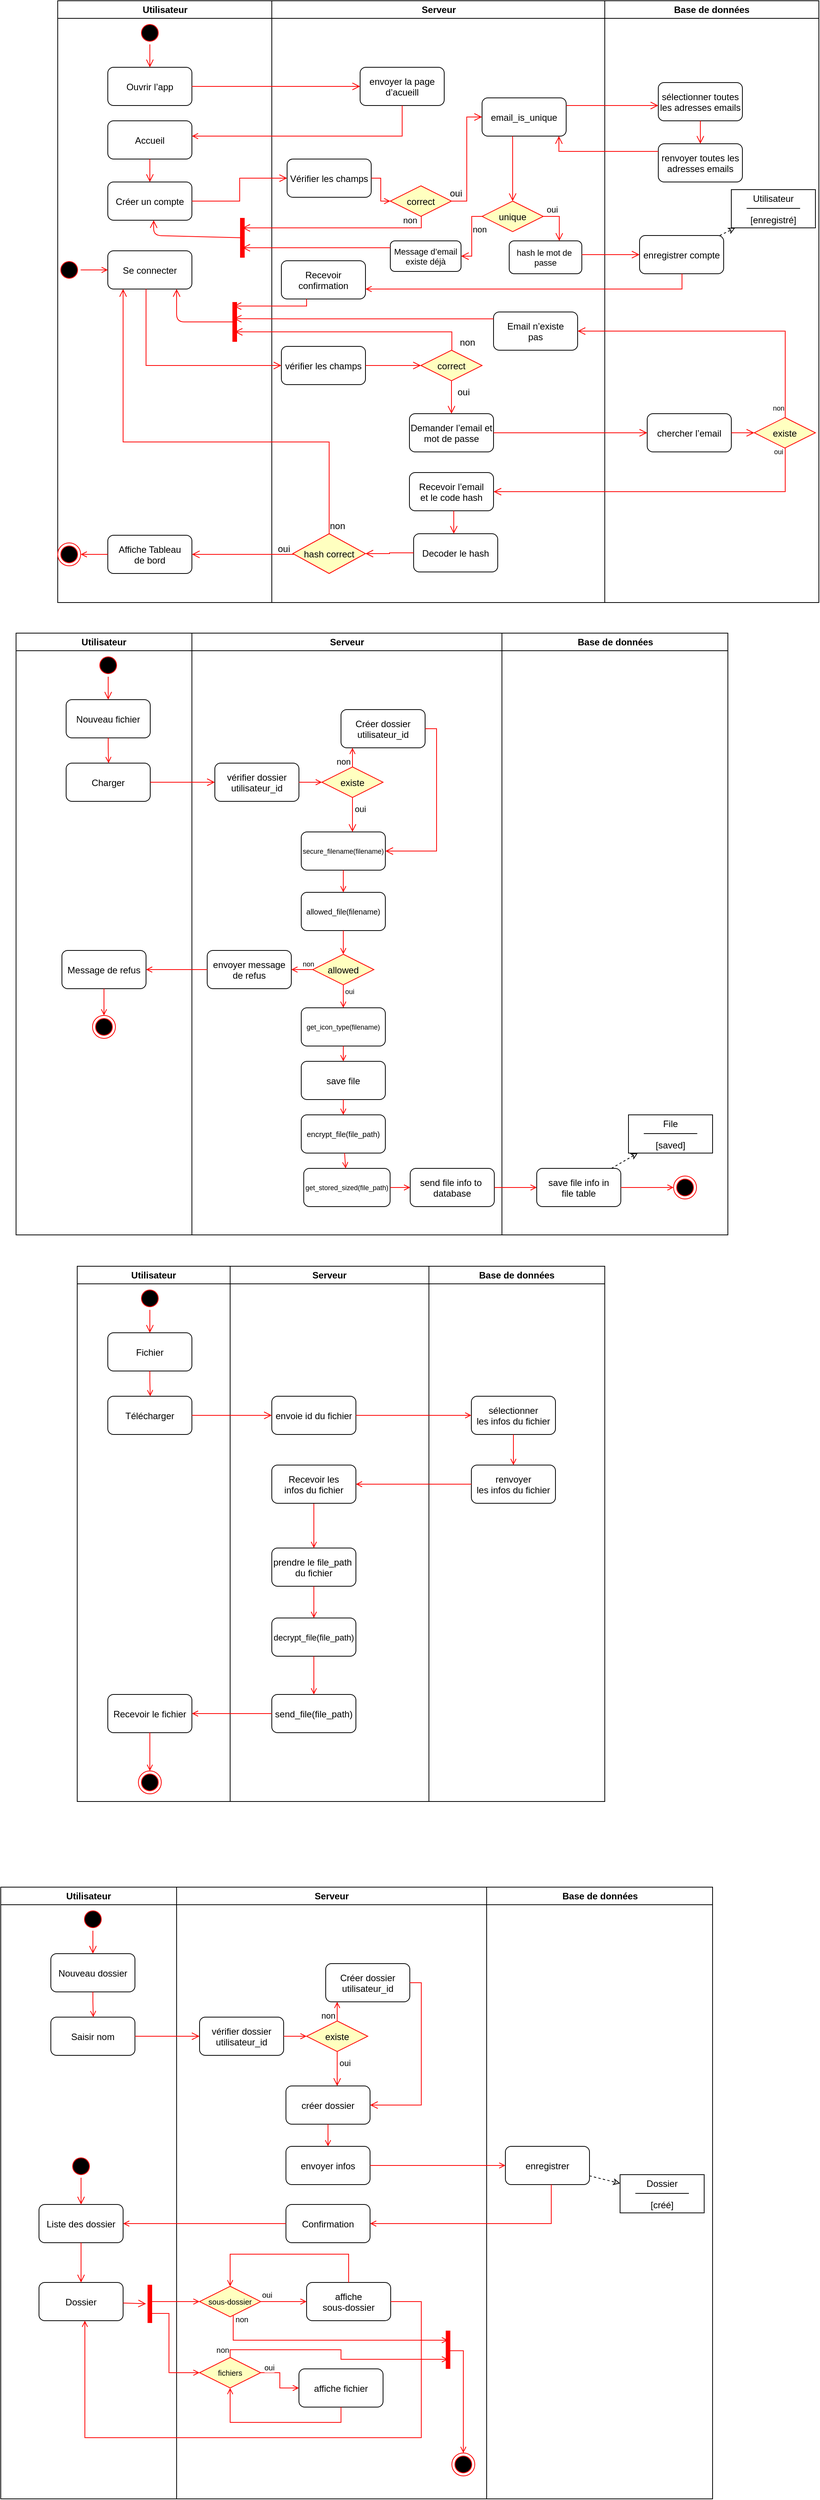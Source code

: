 <mxfile version="14.8.0" type="github">
  <diagram name="Page-1" id="e7e014a7-5840-1c2e-5031-d8a46d1fe8dd">
    <mxGraphModel dx="1650" dy="1030" grid="1" gridSize="10" guides="1" tooltips="1" connect="1" arrows="1" fold="1" page="1" pageScale="1" pageWidth="1169" pageHeight="826" background="none" math="0" shadow="0">
      <root>
        <mxCell id="0" />
        <mxCell id="1" parent="0" />
        <mxCell id="2" value="Utilisateur" style="swimlane;whiteSpace=wrap" parent="1" vertex="1">
          <mxGeometry x="164.5" y="23" width="280" height="787" as="geometry" />
        </mxCell>
        <mxCell id="5" value="" style="ellipse;shape=startState;fillColor=#000000;strokeColor=#ff0000;" parent="2" vertex="1">
          <mxGeometry x="105.5" y="27" width="30" height="30" as="geometry" />
        </mxCell>
        <mxCell id="1L8sxUJ_vTBAiF3x8-e7-41" value="Ouvrir l’app" style="rounded=1;" vertex="1" parent="2">
          <mxGeometry x="65.5" y="87" width="110" height="50" as="geometry" />
        </mxCell>
        <mxCell id="1L8sxUJ_vTBAiF3x8-e7-42" value="" style="edgeStyle=elbowEdgeStyle;elbow=horizontal;verticalAlign=bottom;endArrow=open;endSize=8;strokeColor=#FF0000;endFill=1;rounded=0" edge="1" parent="2" source="5" target="1L8sxUJ_vTBAiF3x8-e7-41">
          <mxGeometry x="-65" y="24" as="geometry">
            <mxPoint x="115" y="117" as="targetPoint" />
            <mxPoint x="114.5" y="77" as="sourcePoint" />
          </mxGeometry>
        </mxCell>
        <mxCell id="1L8sxUJ_vTBAiF3x8-e7-44" value="Accueil" style="rounded=1;" vertex="1" parent="2">
          <mxGeometry x="65.5" y="157" width="110" height="50" as="geometry" />
        </mxCell>
        <mxCell id="1L8sxUJ_vTBAiF3x8-e7-48" value="" style="edgeStyle=elbowEdgeStyle;elbow=horizontal;verticalAlign=bottom;endArrow=open;endSize=8;strokeColor=#FF0000;endFill=1;rounded=0" edge="1" target="1L8sxUJ_vTBAiF3x8-e7-49" parent="2" source="1L8sxUJ_vTBAiF3x8-e7-44">
          <mxGeometry x="-65" y="191" as="geometry">
            <mxPoint x="115" y="284" as="targetPoint" />
            <mxPoint x="285" y="247.0" as="sourcePoint" />
          </mxGeometry>
        </mxCell>
        <mxCell id="1L8sxUJ_vTBAiF3x8-e7-49" value="Créer un compte" style="rounded=1;" vertex="1" parent="2">
          <mxGeometry x="65.5" y="237" width="110" height="50" as="geometry" />
        </mxCell>
        <mxCell id="1L8sxUJ_vTBAiF3x8-e7-61" value="Se connecter" style="rounded=1;" vertex="1" parent="2">
          <mxGeometry x="65.5" y="327" width="110" height="50" as="geometry" />
        </mxCell>
        <mxCell id="1L8sxUJ_vTBAiF3x8-e7-72" value="" style="ellipse;shape=startState;fillColor=#000000;strokeColor=#ff0000;" vertex="1" parent="2">
          <mxGeometry y="337" width="30" height="30" as="geometry" />
        </mxCell>
        <mxCell id="1L8sxUJ_vTBAiF3x8-e7-73" value="" style="endArrow=open;strokeColor=#FF0000;endFill=1;rounded=0" edge="1" source="1L8sxUJ_vTBAiF3x8-e7-72" parent="2" target="1L8sxUJ_vTBAiF3x8-e7-61">
          <mxGeometry relative="1" as="geometry">
            <mxPoint x="185.5" y="366.8" as="targetPoint" />
          </mxGeometry>
        </mxCell>
        <mxCell id="1L8sxUJ_vTBAiF3x8-e7-89" value="Affiche Tableau &#xa;de bord" style="rounded=1;" vertex="1" parent="2">
          <mxGeometry x="65.5" y="699" width="110" height="50" as="geometry" />
        </mxCell>
        <mxCell id="38" value="" style="ellipse;shape=endState;fillColor=#000000;strokeColor=#ff0000" parent="2" vertex="1">
          <mxGeometry y="709" width="30" height="30" as="geometry" />
        </mxCell>
        <mxCell id="1L8sxUJ_vTBAiF3x8-e7-202" value="" style="endArrow=open;strokeColor=#FF0000;endFill=1;rounded=0;entryX=1;entryY=0.5;entryDx=0;entryDy=0;" edge="1" parent="2" source="1L8sxUJ_vTBAiF3x8-e7-89" target="38">
          <mxGeometry relative="1" as="geometry">
            <mxPoint x="350.5" y="1567" as="sourcePoint" />
            <mxPoint x="350.5" y="1597" as="targetPoint" />
          </mxGeometry>
        </mxCell>
        <mxCell id="3" value="Serveur" style="swimlane;whiteSpace=wrap" parent="1" vertex="1">
          <mxGeometry x="444.5" y="23" width="435.5" height="787" as="geometry" />
        </mxCell>
        <mxCell id="15" value="envoyer la page&#xa;d’acueill" style="rounded=1;" parent="3" vertex="1">
          <mxGeometry x="115.5" y="87" width="110" height="50" as="geometry" />
        </mxCell>
        <mxCell id="1L8sxUJ_vTBAiF3x8-e7-50" value="Vérifier les champs" style="rounded=1;" vertex="1" parent="3">
          <mxGeometry x="20" y="207" width="110" height="50" as="geometry" />
        </mxCell>
        <mxCell id="1L8sxUJ_vTBAiF3x8-e7-51" value="correct" style="rhombus;fillColor=#ffffc0;strokeColor=#ff0000;" vertex="1" parent="3">
          <mxGeometry x="155" y="242" width="80" height="40" as="geometry" />
        </mxCell>
        <mxCell id="1L8sxUJ_vTBAiF3x8-e7-52" value="" style="endArrow=open;strokeColor=#FF0000;endFill=1;rounded=0;edgeStyle=orthogonalEdgeStyle;" edge="1" source="1L8sxUJ_vTBAiF3x8-e7-50" target="1L8sxUJ_vTBAiF3x8-e7-51" parent="3">
          <mxGeometry relative="1" as="geometry" />
        </mxCell>
        <mxCell id="1L8sxUJ_vTBAiF3x8-e7-56" value="hash le mot de &#xa;passe" style="rounded=1;fontSize=11;" vertex="1" parent="3">
          <mxGeometry x="310.5" y="314" width="95" height="43" as="geometry" />
        </mxCell>
        <mxCell id="1L8sxUJ_vTBAiF3x8-e7-54" value="" style="edgeStyle=elbowEdgeStyle;elbow=horizontal;verticalAlign=bottom;endArrow=open;endSize=8;strokeColor=#FF0000;endFill=1;rounded=0" edge="1" parent="3" source="1L8sxUJ_vTBAiF3x8-e7-51" target="1L8sxUJ_vTBAiF3x8-e7-268">
          <mxGeometry x="-139.5" y="387" as="geometry">
            <mxPoint x="205.5" y="357" as="targetPoint" />
            <mxPoint x="40" y="440" as="sourcePoint" />
          </mxGeometry>
        </mxCell>
        <mxCell id="1L8sxUJ_vTBAiF3x8-e7-64" value="vérifier les champs" style="rounded=1;" vertex="1" parent="3">
          <mxGeometry x="12.5" y="452" width="110" height="50" as="geometry" />
        </mxCell>
        <mxCell id="1L8sxUJ_vTBAiF3x8-e7-66" value="correct" style="rhombus;fillColor=#ffffc0;strokeColor=#ff0000;" vertex="1" parent="3">
          <mxGeometry x="195" y="457" width="80" height="40" as="geometry" />
        </mxCell>
        <mxCell id="1L8sxUJ_vTBAiF3x8-e7-68" value="non" style="text;html=1;align=center;verticalAlign=middle;resizable=0;points=[];autosize=1;strokeColor=none;" vertex="1" parent="3">
          <mxGeometry x="235" y="437" width="40" height="20" as="geometry" />
        </mxCell>
        <mxCell id="1L8sxUJ_vTBAiF3x8-e7-70" value="oui" style="text;html=1;align=center;verticalAlign=middle;resizable=0;points=[];autosize=1;strokeColor=none;" vertex="1" parent="3">
          <mxGeometry x="225.5" y="242" width="30" height="20" as="geometry" />
        </mxCell>
        <mxCell id="1L8sxUJ_vTBAiF3x8-e7-74" value="" style="edgeStyle=elbowEdgeStyle;elbow=horizontal;verticalAlign=bottom;endArrow=open;endSize=8;strokeColor=#FF0000;endFill=1;rounded=0" edge="1" parent="3" source="1L8sxUJ_vTBAiF3x8-e7-64" target="1L8sxUJ_vTBAiF3x8-e7-66">
          <mxGeometry x="-139.5" y="387" as="geometry">
            <mxPoint x="90" y="617" as="targetPoint" />
            <mxPoint x="90" y="560" as="sourcePoint" />
          </mxGeometry>
        </mxCell>
        <mxCell id="1L8sxUJ_vTBAiF3x8-e7-78" value="oui" style="text;html=1;align=center;verticalAlign=middle;resizable=0;points=[];autosize=1;strokeColor=none;" vertex="1" parent="3">
          <mxGeometry x="235" y="502" width="30" height="20" as="geometry" />
        </mxCell>
        <mxCell id="1L8sxUJ_vTBAiF3x8-e7-75" value="Demander l’email et&#xa;mot de passe" style="rounded=1;" vertex="1" parent="3">
          <mxGeometry x="180" y="540" width="110" height="50" as="geometry" />
        </mxCell>
        <mxCell id="1L8sxUJ_vTBAiF3x8-e7-77" value="" style="edgeStyle=elbowEdgeStyle;elbow=horizontal;verticalAlign=bottom;endArrow=open;endSize=8;strokeColor=#FF0000;endFill=1;rounded=0" edge="1" parent="3" source="1L8sxUJ_vTBAiF3x8-e7-66" target="1L8sxUJ_vTBAiF3x8-e7-75">
          <mxGeometry x="-129.5" y="397" as="geometry">
            <mxPoint x="619.5" y="495" as="targetPoint" />
            <mxPoint x="594.5" y="495" as="sourcePoint" />
          </mxGeometry>
        </mxCell>
        <mxCell id="1L8sxUJ_vTBAiF3x8-e7-84" value="Recevoir l’email&#xa;et le code hash" style="rounded=1;" vertex="1" parent="3">
          <mxGeometry x="180" y="617" width="110" height="50" as="geometry" />
        </mxCell>
        <mxCell id="1L8sxUJ_vTBAiF3x8-e7-85" value="Decoder le hash" style="rounded=1;" vertex="1" parent="3">
          <mxGeometry x="185.5" y="697" width="110" height="50" as="geometry" />
        </mxCell>
        <mxCell id="1L8sxUJ_vTBAiF3x8-e7-86" value="" style="edgeStyle=elbowEdgeStyle;elbow=horizontal;verticalAlign=bottom;endArrow=open;endSize=8;strokeColor=#FF0000;endFill=1;rounded=0" edge="1" parent="3" source="1L8sxUJ_vTBAiF3x8-e7-84" target="1L8sxUJ_vTBAiF3x8-e7-85">
          <mxGeometry x="-119.5" y="427" as="geometry">
            <mxPoint x="660" y="560" as="targetPoint" />
            <mxPoint x="660" y="534.75" as="sourcePoint" />
          </mxGeometry>
        </mxCell>
        <mxCell id="1L8sxUJ_vTBAiF3x8-e7-87" value="hash correct" style="rhombus;fillColor=#ffffc0;strokeColor=#ff0000;" vertex="1" parent="3">
          <mxGeometry x="27.5" y="697" width="95" height="52" as="geometry" />
        </mxCell>
        <mxCell id="1L8sxUJ_vTBAiF3x8-e7-88" value="" style="edgeStyle=elbowEdgeStyle;elbow=horizontal;verticalAlign=bottom;endArrow=open;endSize=8;strokeColor=#FF0000;endFill=1;rounded=0" edge="1" parent="3" source="1L8sxUJ_vTBAiF3x8-e7-85" target="1L8sxUJ_vTBAiF3x8-e7-87">
          <mxGeometry x="-119.5" y="427" as="geometry">
            <mxPoint x="660" y="560" as="targetPoint" />
            <mxPoint x="660" y="534.75" as="sourcePoint" />
          </mxGeometry>
        </mxCell>
        <mxCell id="1L8sxUJ_vTBAiF3x8-e7-90" value="oui" style="text;html=1;align=center;verticalAlign=middle;resizable=0;points=[];autosize=1;strokeColor=none;" vertex="1" parent="3">
          <mxGeometry x="0.5" y="707" width="30" height="20" as="geometry" />
        </mxCell>
        <mxCell id="1L8sxUJ_vTBAiF3x8-e7-92" value="non" style="text;html=1;align=center;verticalAlign=middle;resizable=0;points=[];autosize=1;strokeColor=none;" vertex="1" parent="3">
          <mxGeometry x="65.5" y="677" width="40" height="20" as="geometry" />
        </mxCell>
        <mxCell id="1L8sxUJ_vTBAiF3x8-e7-97" value="Recevoir &#xa;confirmation" style="rounded=1;" vertex="1" parent="3">
          <mxGeometry x="12.5" y="340" width="110" height="50" as="geometry" />
        </mxCell>
        <mxCell id="1L8sxUJ_vTBAiF3x8-e7-213" value="Email n’existe&#xa;pas" style="rounded=1;" vertex="1" parent="3">
          <mxGeometry x="290" y="407" width="110" height="50" as="geometry" />
        </mxCell>
        <mxCell id="1L8sxUJ_vTBAiF3x8-e7-268" value="email_is_unique" style="rounded=1;" vertex="1" parent="3">
          <mxGeometry x="275" y="127" width="110" height="50" as="geometry" />
        </mxCell>
        <mxCell id="1L8sxUJ_vTBAiF3x8-e7-269" value="unique" style="rhombus;fillColor=#ffffc0;strokeColor=#ff0000;" vertex="1" parent="3">
          <mxGeometry x="275" y="262" width="80" height="40" as="geometry" />
        </mxCell>
        <mxCell id="1L8sxUJ_vTBAiF3x8-e7-270" value="" style="edgeStyle=elbowEdgeStyle;elbow=horizontal;verticalAlign=bottom;endArrow=open;endSize=8;strokeColor=#FF0000;endFill=1;rounded=0" edge="1" parent="3" source="1L8sxUJ_vTBAiF3x8-e7-268" target="1L8sxUJ_vTBAiF3x8-e7-269">
          <mxGeometry x="-129.5" y="397" as="geometry">
            <mxPoint x="729.5" y="250" as="targetPoint" />
            <mxPoint x="699.5" y="295.0" as="sourcePoint" />
            <Array as="points">
              <mxPoint x="315" y="217" />
            </Array>
          </mxGeometry>
        </mxCell>
        <mxCell id="1L8sxUJ_vTBAiF3x8-e7-272" value="" style="edgeStyle=orthogonalEdgeStyle;verticalAlign=bottom;endArrow=open;endSize=8;strokeColor=#FF0000;endFill=1;rounded=0" edge="1" parent="3" source="1L8sxUJ_vTBAiF3x8-e7-269" target="1L8sxUJ_vTBAiF3x8-e7-56">
          <mxGeometry x="-564" y="384" as="geometry">
            <mxPoint x="339.5" y="277" as="targetPoint" />
            <mxPoint x="358.5" y="282" as="sourcePoint" />
            <Array as="points">
              <mxPoint x="376" y="282" />
            </Array>
          </mxGeometry>
        </mxCell>
        <mxCell id="1L8sxUJ_vTBAiF3x8-e7-273" value="oui" style="edgeLabel;html=1;align=center;verticalAlign=middle;resizable=0;points=[];fontSize=11;" vertex="1" connectable="0" parent="1L8sxUJ_vTBAiF3x8-e7-272">
          <mxGeometry relative="1" as="geometry">
            <mxPoint x="-10" y="-15" as="offset" />
          </mxGeometry>
        </mxCell>
        <mxCell id="1L8sxUJ_vTBAiF3x8-e7-308" value="Message d’email &#xa;existe déjà" style="rounded=1;fontSize=11;" vertex="1" parent="3">
          <mxGeometry x="155" y="314" width="92.5" height="40" as="geometry" />
        </mxCell>
        <mxCell id="1L8sxUJ_vTBAiF3x8-e7-277" value="" style="edgeStyle=elbowEdgeStyle;elbow=horizontal;verticalAlign=bottom;endArrow=open;endSize=8;strokeColor=#FF0000;endFill=1;rounded=0" edge="1" parent="3" source="1L8sxUJ_vTBAiF3x8-e7-269" target="1L8sxUJ_vTBAiF3x8-e7-308">
          <mxGeometry x="-534" y="414" as="geometry">
            <mxPoint x="225.5" y="307" as="targetPoint" />
            <mxPoint x="369.741" y="282" as="sourcePoint" />
          </mxGeometry>
        </mxCell>
        <mxCell id="1L8sxUJ_vTBAiF3x8-e7-309" value="non" style="edgeLabel;html=1;align=center;verticalAlign=middle;resizable=0;points=[];fontSize=11;" vertex="1" connectable="0" parent="1L8sxUJ_vTBAiF3x8-e7-277">
          <mxGeometry relative="1" as="geometry">
            <mxPoint x="10" y="-10" as="offset" />
          </mxGeometry>
        </mxCell>
        <mxCell id="4" value="Base de données" style="swimlane;whiteSpace=wrap" parent="1" vertex="1">
          <mxGeometry x="880" y="23" width="280" height="787" as="geometry" />
        </mxCell>
        <mxCell id="33" value="enregistrer compte" style="rounded=1;" parent="4" vertex="1">
          <mxGeometry x="45.5" y="307" width="110" height="50" as="geometry" />
        </mxCell>
        <mxCell id="1L8sxUJ_vTBAiF3x8-e7-79" value="chercher l’email" style="rounded=1;" vertex="1" parent="4">
          <mxGeometry x="55.5" y="540" width="110" height="50" as="geometry" />
        </mxCell>
        <mxCell id="1L8sxUJ_vTBAiF3x8-e7-81" value="existe" style="rhombus;fillColor=#ffffc0;strokeColor=#ff0000;" vertex="1" parent="4">
          <mxGeometry x="195.5" y="545" width="80" height="40" as="geometry" />
        </mxCell>
        <mxCell id="1L8sxUJ_vTBAiF3x8-e7-82" value="" style="edgeStyle=elbowEdgeStyle;elbow=horizontal;verticalAlign=bottom;endArrow=open;endSize=8;strokeColor=#FF0000;endFill=1;rounded=0" edge="1" parent="4" source="1L8sxUJ_vTBAiF3x8-e7-79" target="1L8sxUJ_vTBAiF3x8-e7-81">
          <mxGeometry x="-204" y="400" as="geometry">
            <mxPoint x="241" y="525" as="targetPoint" />
            <mxPoint x="175.5" y="525" as="sourcePoint" />
          </mxGeometry>
        </mxCell>
        <mxCell id="1L8sxUJ_vTBAiF3x8-e7-94" value="Utilisateur&#xa;&#xa;[enregistré]" style="" vertex="1" parent="4">
          <mxGeometry x="165.5" y="247" width="110" height="50" as="geometry" />
        </mxCell>
        <mxCell id="1L8sxUJ_vTBAiF3x8-e7-93" value="" style="html=1;verticalAlign=bottom;endArrow=classic;dashed=1;endFill=0;" edge="1" parent="4" source="33" target="1L8sxUJ_vTBAiF3x8-e7-94">
          <mxGeometry width="80" relative="1" as="geometry">
            <mxPoint x="200" y="367" as="sourcePoint" />
            <mxPoint x="205.5" y="387" as="targetPoint" />
          </mxGeometry>
        </mxCell>
        <mxCell id="1L8sxUJ_vTBAiF3x8-e7-96" value="" style="endArrow=none;html=1;" edge="1" parent="4">
          <mxGeometry width="50" height="50" relative="1" as="geometry">
            <mxPoint x="185.5" y="271.5" as="sourcePoint" />
            <mxPoint x="255.5" y="271.5" as="targetPoint" />
          </mxGeometry>
        </mxCell>
        <mxCell id="1L8sxUJ_vTBAiF3x8-e7-274" value="sélectionner toutes &#xa;les adresses emails" style="rounded=1;" vertex="1" parent="4">
          <mxGeometry x="70" y="107" width="110" height="50" as="geometry" />
        </mxCell>
        <mxCell id="1L8sxUJ_vTBAiF3x8-e7-316" value="renvoyer toutes les&#xa;adresses emails" style="rounded=1;" vertex="1" parent="4">
          <mxGeometry x="70" y="187" width="110" height="50" as="geometry" />
        </mxCell>
        <mxCell id="1L8sxUJ_vTBAiF3x8-e7-317" value="" style="edgeStyle=elbowEdgeStyle;elbow=horizontal;verticalAlign=bottom;endArrow=open;endSize=8;strokeColor=#FF0000;endFill=1;rounded=0" edge="1" parent="4" source="1L8sxUJ_vTBAiF3x8-e7-274" target="1L8sxUJ_vTBAiF3x8-e7-316">
          <mxGeometry x="-979.5" y="404" as="geometry">
            <mxPoint x="90" y="157" as="targetPoint" />
            <mxPoint x="-20" y="157" as="sourcePoint" />
            <Array as="points">
              <mxPoint x="110" y="197" />
              <mxPoint x="20" y="157" />
            </Array>
          </mxGeometry>
        </mxCell>
        <mxCell id="1L8sxUJ_vTBAiF3x8-e7-43" value="" style="edgeStyle=elbowEdgeStyle;elbow=horizontal;verticalAlign=bottom;endArrow=open;endSize=8;strokeColor=#FF0000;endFill=1;rounded=0" edge="1" parent="1" source="1L8sxUJ_vTBAiF3x8-e7-41" target="15">
          <mxGeometry x="289.5" y="200" as="geometry">
            <mxPoint x="460" y="135" as="targetPoint" />
            <mxPoint x="469" y="253" as="sourcePoint" />
          </mxGeometry>
        </mxCell>
        <mxCell id="1L8sxUJ_vTBAiF3x8-e7-45" value="" style="endArrow=open;strokeColor=#FF0000;endFill=1;rounded=0;edgeStyle=orthogonalEdgeStyle;" edge="1" parent="1" source="15" target="1L8sxUJ_vTBAiF3x8-e7-44">
          <mxGeometry relative="1" as="geometry">
            <mxPoint x="974" y="193.0" as="sourcePoint" />
            <mxPoint x="974" y="276" as="targetPoint" />
            <Array as="points">
              <mxPoint x="615" y="200" />
            </Array>
          </mxGeometry>
        </mxCell>
        <mxCell id="1L8sxUJ_vTBAiF3x8-e7-53" value="" style="edgeStyle=elbowEdgeStyle;elbow=horizontal;verticalAlign=bottom;endArrow=open;endSize=8;strokeColor=#FF0000;endFill=1;rounded=0" edge="1" parent="1" source="1L8sxUJ_vTBAiF3x8-e7-49" target="1L8sxUJ_vTBAiF3x8-e7-50">
          <mxGeometry x="305" y="410" as="geometry">
            <mxPoint x="484.794" y="503" as="targetPoint" />
            <mxPoint x="484.5" y="463" as="sourcePoint" />
          </mxGeometry>
        </mxCell>
        <mxCell id="1L8sxUJ_vTBAiF3x8-e7-57" value="" style="edgeStyle=elbowEdgeStyle;elbow=horizontal;verticalAlign=bottom;endArrow=open;endSize=8;strokeColor=#FF0000;endFill=1;rounded=0;entryX=0.25;entryY=0.5;entryDx=0;entryDy=0;entryPerimeter=0;" edge="1" parent="1" source="1L8sxUJ_vTBAiF3x8-e7-51" target="1L8sxUJ_vTBAiF3x8-e7-311">
          <mxGeometry x="140.59" y="212.4" as="geometry">
            <mxPoint x="650.09" y="205.4" as="targetPoint" />
            <mxPoint x="650.384" y="130.003" as="sourcePoint" />
            <Array as="points">
              <mxPoint x="640" y="330" />
              <mxPoint x="320" y="240" />
              <mxPoint x="520" y="240" />
            </Array>
          </mxGeometry>
        </mxCell>
        <mxCell id="1L8sxUJ_vTBAiF3x8-e7-314" value="non" style="edgeLabel;html=1;align=center;verticalAlign=middle;resizable=0;points=[];fontSize=11;" vertex="1" connectable="0" parent="1L8sxUJ_vTBAiF3x8-e7-57">
          <mxGeometry relative="1" as="geometry">
            <mxPoint x="94" y="-10" as="offset" />
          </mxGeometry>
        </mxCell>
        <mxCell id="1L8sxUJ_vTBAiF3x8-e7-62" value="" style="edgeStyle=elbowEdgeStyle;elbow=horizontal;verticalAlign=bottom;endArrow=open;endSize=8;strokeColor=#FF0000;endFill=1;rounded=0;entryX=0.101;entryY=0.747;entryDx=0;entryDy=0;entryPerimeter=0;" edge="1" parent="1" source="1L8sxUJ_vTBAiF3x8-e7-97" target="1L8sxUJ_vTBAiF3x8-e7-216">
          <mxGeometry x="305" y="410" as="geometry">
            <mxPoint x="400" y="410" as="targetPoint" />
            <mxPoint x="529.5" y="362.5" as="sourcePoint" />
            <Array as="points">
              <mxPoint x="490" y="410" />
              <mxPoint x="460" y="363" />
              <mxPoint x="480" y="355" />
              <mxPoint x="390" y="355" />
              <mxPoint x="610" y="450" />
            </Array>
          </mxGeometry>
        </mxCell>
        <mxCell id="1L8sxUJ_vTBAiF3x8-e7-63" value="" style="edgeStyle=elbowEdgeStyle;elbow=horizontal;verticalAlign=bottom;endArrow=open;endSize=8;strokeColor=#FF0000;endFill=1;rounded=0;" edge="1" parent="1" source="1L8sxUJ_vTBAiF3x8-e7-56" target="33">
          <mxGeometry x="295" y="463.66" as="geometry">
            <mxPoint x="330" y="416.66" as="targetPoint" />
            <mxPoint x="519.5" y="416.16" as="sourcePoint" />
            <Array as="points">
              <mxPoint x="870" y="355" />
              <mxPoint x="890" y="370" />
              <mxPoint x="650" y="390" />
              <mxPoint x="750" y="360" />
              <mxPoint x="730" y="375" />
              <mxPoint x="500" y="430" />
              <mxPoint x="560" y="410" />
              <mxPoint x="450" y="416.66" />
              <mxPoint x="470" y="408.66" />
              <mxPoint x="380" y="408.66" />
              <mxPoint x="600" y="503.66" />
            </Array>
          </mxGeometry>
        </mxCell>
        <mxCell id="1L8sxUJ_vTBAiF3x8-e7-65" value="" style="edgeStyle=elbowEdgeStyle;elbow=horizontal;verticalAlign=bottom;endArrow=open;endSize=8;strokeColor=#FF0000;endFill=1;rounded=0" edge="1" parent="1" source="1L8sxUJ_vTBAiF3x8-e7-61" target="1L8sxUJ_vTBAiF3x8-e7-64">
          <mxGeometry x="305" y="410" as="geometry">
            <mxPoint x="484.5" y="640" as="targetPoint" />
            <mxPoint x="484.5" y="463" as="sourcePoint" />
            <Array as="points">
              <mxPoint x="280" y="390" />
            </Array>
          </mxGeometry>
        </mxCell>
        <mxCell id="1L8sxUJ_vTBAiF3x8-e7-67" value="" style="edgeStyle=elbowEdgeStyle;verticalAlign=bottom;endArrow=open;endSize=8;strokeColor=#FF0000;endFill=1;rounded=0;entryX=0.75;entryY=0.5;entryDx=0;entryDy=0;entryPerimeter=0;" edge="1" parent="1" source="1L8sxUJ_vTBAiF3x8-e7-66" target="1L8sxUJ_vTBAiF3x8-e7-216">
          <mxGeometry x="130.59" y="383.4" as="geometry">
            <mxPoint x="580" y="450" as="targetPoint" />
            <mxPoint x="639.5" y="436" as="sourcePoint" />
            <Array as="points">
              <mxPoint x="680" y="460" />
            </Array>
          </mxGeometry>
        </mxCell>
        <mxCell id="1L8sxUJ_vTBAiF3x8-e7-80" value="" style="edgeStyle=elbowEdgeStyle;elbow=horizontal;verticalAlign=bottom;endArrow=open;endSize=8;strokeColor=#FF0000;endFill=1;rounded=0" edge="1" parent="1" source="1L8sxUJ_vTBAiF3x8-e7-75" target="1L8sxUJ_vTBAiF3x8-e7-79">
          <mxGeometry x="325" y="450" as="geometry">
            <mxPoint x="770" y="558" as="targetPoint" />
            <mxPoint x="1104.5" y="557.75" as="sourcePoint" />
          </mxGeometry>
        </mxCell>
        <mxCell id="6" value="" style="edgeStyle=elbowEdgeStyle;elbow=horizontal;verticalAlign=bottom;endArrow=open;endSize=8;strokeColor=#FF0000;endFill=1;rounded=0" parent="1" source="1L8sxUJ_vTBAiF3x8-e7-87" target="1L8sxUJ_vTBAiF3x8-e7-89" edge="1">
          <mxGeometry x="330" y="500" as="geometry">
            <mxPoint x="350" y="760" as="targetPoint" />
            <mxPoint x="395" y="650" as="sourcePoint" />
            <Array as="points">
              <mxPoint x="430" y="747" />
            </Array>
          </mxGeometry>
        </mxCell>
        <mxCell id="1L8sxUJ_vTBAiF3x8-e7-83" value="" style="edgeStyle=elbowEdgeStyle;elbow=horizontal;verticalAlign=bottom;endArrow=open;endSize=8;strokeColor=#FF0000;endFill=1;rounded=0" edge="1" parent="1" source="1L8sxUJ_vTBAiF3x8-e7-81" target="1L8sxUJ_vTBAiF3x8-e7-84">
          <mxGeometry x="480.5" y="485" as="geometry">
            <mxPoint x="925.5" y="610" as="targetPoint" />
            <mxPoint x="860" y="610" as="sourcePoint" />
            <Array as="points">
              <mxPoint x="1116" y="630" />
              <mxPoint x="1130" y="630" />
              <mxPoint x="1090" y="665" />
              <mxPoint x="810" y="665" />
              <mxPoint x="1090" y="640" />
              <mxPoint x="1050" y="630" />
              <mxPoint x="1036" y="590" />
            </Array>
          </mxGeometry>
        </mxCell>
        <mxCell id="1L8sxUJ_vTBAiF3x8-e7-212" value="oui" style="edgeLabel;html=1;align=center;verticalAlign=middle;resizable=0;points=[];fontSize=9;" vertex="1" connectable="0" parent="1L8sxUJ_vTBAiF3x8-e7-83">
          <mxGeometry relative="1" as="geometry">
            <mxPoint x="153" y="-52" as="offset" />
          </mxGeometry>
        </mxCell>
        <mxCell id="1L8sxUJ_vTBAiF3x8-e7-91" value="" style="edgeStyle=orthogonalEdgeStyle;elbow=horizontal;verticalAlign=bottom;endArrow=open;endSize=8;strokeColor=#FF0000;endFill=1;rounded=0" edge="1" parent="1" source="1L8sxUJ_vTBAiF3x8-e7-87" target="1L8sxUJ_vTBAiF3x8-e7-61">
          <mxGeometry x="335" y="440" as="geometry">
            <mxPoint x="370" y="540" as="targetPoint" />
            <mxPoint x="1104.5" y="683" as="sourcePoint" />
            <Array as="points">
              <mxPoint x="520" y="600" />
              <mxPoint x="250" y="600" />
            </Array>
          </mxGeometry>
        </mxCell>
        <mxCell id="1L8sxUJ_vTBAiF3x8-e7-98" value="" style="endArrow=open;strokeColor=#FF0000;endFill=1;rounded=0;edgeStyle=elbowEdgeStyle;" edge="1" parent="1" source="33" target="1L8sxUJ_vTBAiF3x8-e7-97">
          <mxGeometry relative="1" as="geometry">
            <mxPoint x="820" y="659.995" as="sourcePoint" />
            <mxPoint x="919.5" y="687.305" as="targetPoint" />
            <Array as="points">
              <mxPoint x="981" y="400" />
              <mxPoint x="830" y="400" />
              <mxPoint x="590" y="400" />
              <mxPoint x="981" y="410" />
              <mxPoint x="700" y="410" />
              <mxPoint x="981" y="420" />
              <mxPoint x="1000" y="420" />
              <mxPoint x="830" y="410" />
              <mxPoint x="800" y="410" />
              <mxPoint x="825" y="405" />
            </Array>
          </mxGeometry>
        </mxCell>
        <mxCell id="1L8sxUJ_vTBAiF3x8-e7-104" value="Utilisateur" style="swimlane;whiteSpace=wrap" vertex="1" parent="1">
          <mxGeometry x="110" y="850" width="230" height="787" as="geometry" />
        </mxCell>
        <mxCell id="1L8sxUJ_vTBAiF3x8-e7-105" value="" style="ellipse;shape=startState;fillColor=#000000;strokeColor=#ff0000;" vertex="1" parent="1L8sxUJ_vTBAiF3x8-e7-104">
          <mxGeometry x="105.5" y="27" width="30" height="30" as="geometry" />
        </mxCell>
        <mxCell id="1L8sxUJ_vTBAiF3x8-e7-106" value="Nouveau fichier" style="rounded=1;" vertex="1" parent="1L8sxUJ_vTBAiF3x8-e7-104">
          <mxGeometry x="65.5" y="87" width="110" height="50" as="geometry" />
        </mxCell>
        <mxCell id="1L8sxUJ_vTBAiF3x8-e7-107" value="" style="edgeStyle=elbowEdgeStyle;elbow=horizontal;verticalAlign=bottom;endArrow=open;endSize=8;strokeColor=#FF0000;endFill=1;rounded=0" edge="1" parent="1L8sxUJ_vTBAiF3x8-e7-104" source="1L8sxUJ_vTBAiF3x8-e7-105" target="1L8sxUJ_vTBAiF3x8-e7-106">
          <mxGeometry x="-65" y="24" as="geometry">
            <mxPoint x="115" y="117" as="targetPoint" />
            <mxPoint x="114.5" y="77" as="sourcePoint" />
          </mxGeometry>
        </mxCell>
        <mxCell id="1L8sxUJ_vTBAiF3x8-e7-108" value="Charger" style="rounded=1;" vertex="1" parent="1L8sxUJ_vTBAiF3x8-e7-104">
          <mxGeometry x="65.5" y="170" width="110" height="50" as="geometry" />
        </mxCell>
        <mxCell id="1L8sxUJ_vTBAiF3x8-e7-155" value="" style="endArrow=open;strokeColor=#FF0000;endFill=1;rounded=0;edgeStyle=orthogonalEdgeStyle;" edge="1" source="1L8sxUJ_vTBAiF3x8-e7-106" target="1L8sxUJ_vTBAiF3x8-e7-108" parent="1L8sxUJ_vTBAiF3x8-e7-104">
          <mxGeometry relative="1" as="geometry">
            <mxPoint x="809.5" y="170" as="sourcePoint" />
            <mxPoint x="809.5" y="253" as="targetPoint" />
            <Array as="points">
              <mxPoint x="121" y="150" />
              <mxPoint x="121" y="150" />
            </Array>
          </mxGeometry>
        </mxCell>
        <mxCell id="1L8sxUJ_vTBAiF3x8-e7-205" value="Message de refus" style="rounded=1;" vertex="1" parent="1L8sxUJ_vTBAiF3x8-e7-104">
          <mxGeometry x="60" y="415" width="110" height="50" as="geometry" />
        </mxCell>
        <mxCell id="1L8sxUJ_vTBAiF3x8-e7-208" value="" style="ellipse;shape=endState;fillColor=#000000;strokeColor=#ff0000" vertex="1" parent="1L8sxUJ_vTBAiF3x8-e7-104">
          <mxGeometry x="100" y="500" width="30" height="30" as="geometry" />
        </mxCell>
        <mxCell id="1L8sxUJ_vTBAiF3x8-e7-209" value="" style="endArrow=open;strokeColor=#FF0000;endFill=1;rounded=0;entryX=0.5;entryY=0;entryDx=0;entryDy=0;" edge="1" parent="1L8sxUJ_vTBAiF3x8-e7-104" target="1L8sxUJ_vTBAiF3x8-e7-208" source="1L8sxUJ_vTBAiF3x8-e7-205">
          <mxGeometry relative="1" as="geometry">
            <mxPoint x="20" y="515" as="sourcePoint" />
            <mxPoint x="115" y="490" as="targetPoint" />
          </mxGeometry>
        </mxCell>
        <mxCell id="1L8sxUJ_vTBAiF3x8-e7-116" value="Serveur" style="swimlane;whiteSpace=wrap" vertex="1" parent="1">
          <mxGeometry x="340" y="850" width="405.5" height="787" as="geometry" />
        </mxCell>
        <mxCell id="1L8sxUJ_vTBAiF3x8-e7-120" value="secure_filename(filename)" style="rounded=1;align=center;fontSize=9;" vertex="1" parent="1L8sxUJ_vTBAiF3x8-e7-116">
          <mxGeometry x="143" y="260" width="110" height="50" as="geometry" />
        </mxCell>
        <mxCell id="1L8sxUJ_vTBAiF3x8-e7-121" value="allowed" style="rhombus;fillColor=#ffffc0;strokeColor=#ff0000;" vertex="1" parent="1L8sxUJ_vTBAiF3x8-e7-116">
          <mxGeometry x="158" y="420" width="80" height="40" as="geometry" />
        </mxCell>
        <mxCell id="1L8sxUJ_vTBAiF3x8-e7-122" value="" style="endArrow=open;strokeColor=#FF0000;endFill=1;rounded=0" edge="1" parent="1L8sxUJ_vTBAiF3x8-e7-116" source="1L8sxUJ_vTBAiF3x8-e7-120" target="1L8sxUJ_vTBAiF3x8-e7-177">
          <mxGeometry relative="1" as="geometry" />
        </mxCell>
        <mxCell id="1L8sxUJ_vTBAiF3x8-e7-110" value="Créer dossier &#xa;utilisateur_id" style="rounded=1;" vertex="1" parent="1L8sxUJ_vTBAiF3x8-e7-116">
          <mxGeometry x="195" y="100" width="110" height="50" as="geometry" />
        </mxCell>
        <mxCell id="1L8sxUJ_vTBAiF3x8-e7-156" value="" style="edgeStyle=elbowEdgeStyle;elbow=horizontal;verticalAlign=bottom;endArrow=open;endSize=8;strokeColor=#FF0000;endFill=1;rounded=0" edge="1" source="1L8sxUJ_vTBAiF3x8-e7-110" target="1L8sxUJ_vTBAiF3x8-e7-120" parent="1L8sxUJ_vTBAiF3x8-e7-116">
          <mxGeometry x="-139.5" y="387" as="geometry">
            <mxPoint x="40.294" y="480" as="targetPoint" />
            <mxPoint x="40" y="440" as="sourcePoint" />
            <Array as="points">
              <mxPoint x="320" y="190" />
            </Array>
          </mxGeometry>
        </mxCell>
        <mxCell id="1L8sxUJ_vTBAiF3x8-e7-168" value="existe" style="rhombus;fillColor=#ffffc0;strokeColor=#ff0000;" vertex="1" parent="1L8sxUJ_vTBAiF3x8-e7-116">
          <mxGeometry x="170" y="175" width="80" height="40" as="geometry" />
        </mxCell>
        <mxCell id="1L8sxUJ_vTBAiF3x8-e7-169" value="" style="endArrow=open;strokeColor=#FF0000;endFill=1;rounded=0;edgeStyle=orthogonalEdgeStyle;" edge="1" parent="1L8sxUJ_vTBAiF3x8-e7-116" source="1L8sxUJ_vTBAiF3x8-e7-168" target="1L8sxUJ_vTBAiF3x8-e7-110">
          <mxGeometry relative="1" as="geometry">
            <mxPoint x="293.475" y="80" as="sourcePoint" />
            <mxPoint x="225.502" y="142.076" as="targetPoint" />
            <Array as="points">
              <mxPoint x="210" y="150" />
              <mxPoint x="210" y="150" />
            </Array>
          </mxGeometry>
        </mxCell>
        <mxCell id="1L8sxUJ_vTBAiF3x8-e7-170" value="non" style="edgeLabel;html=1;align=center;verticalAlign=middle;resizable=0;points=[];" vertex="1" connectable="0" parent="1L8sxUJ_vTBAiF3x8-e7-169">
          <mxGeometry x="-0.301" y="1" relative="1" as="geometry">
            <mxPoint x="-11" y="1" as="offset" />
          </mxGeometry>
        </mxCell>
        <mxCell id="1L8sxUJ_vTBAiF3x8-e7-171" value="vérifier dossier&#xa;utilisateur_id" style="rounded=1;" vertex="1" parent="1L8sxUJ_vTBAiF3x8-e7-116">
          <mxGeometry x="30" y="170" width="110" height="50" as="geometry" />
        </mxCell>
        <mxCell id="1L8sxUJ_vTBAiF3x8-e7-172" value="" style="endArrow=open;strokeColor=#FF0000;endFill=1;rounded=0;" edge="1" parent="1L8sxUJ_vTBAiF3x8-e7-116" source="1L8sxUJ_vTBAiF3x8-e7-171" target="1L8sxUJ_vTBAiF3x8-e7-168">
          <mxGeometry relative="1" as="geometry">
            <mxPoint x="225.5" y="107" as="sourcePoint" />
            <mxPoint x="235.143" y="152" as="targetPoint" />
            <Array as="points" />
          </mxGeometry>
        </mxCell>
        <mxCell id="1L8sxUJ_vTBAiF3x8-e7-175" value="" style="edgeStyle=orthogonalEdgeStyle;elbow=horizontal;verticalAlign=bottom;endArrow=open;endSize=8;strokeColor=#FF0000;endFill=1;rounded=0" edge="1" parent="1L8sxUJ_vTBAiF3x8-e7-116" source="1L8sxUJ_vTBAiF3x8-e7-168" target="1L8sxUJ_vTBAiF3x8-e7-120">
          <mxGeometry x="-335" y="201" as="geometry">
            <mxPoint x="40" y="205" as="targetPoint" />
            <mxPoint x="-94.5" y="205" as="sourcePoint" />
            <Array as="points">
              <mxPoint x="210" y="240" />
              <mxPoint x="210" y="240" />
            </Array>
          </mxGeometry>
        </mxCell>
        <mxCell id="1L8sxUJ_vTBAiF3x8-e7-176" value="oui" style="edgeLabel;html=1;align=center;verticalAlign=middle;resizable=0;points=[];" vertex="1" connectable="0" parent="1L8sxUJ_vTBAiF3x8-e7-175">
          <mxGeometry relative="1" as="geometry">
            <mxPoint x="10" y="-8" as="offset" />
          </mxGeometry>
        </mxCell>
        <mxCell id="1L8sxUJ_vTBAiF3x8-e7-177" value="allowed_file(filename)" style="rounded=1;fontSize=10;" vertex="1" parent="1L8sxUJ_vTBAiF3x8-e7-116">
          <mxGeometry x="143" y="339" width="110" height="50" as="geometry" />
        </mxCell>
        <mxCell id="1L8sxUJ_vTBAiF3x8-e7-179" value="" style="endArrow=open;strokeColor=#FF0000;endFill=1;rounded=0" edge="1" parent="1L8sxUJ_vTBAiF3x8-e7-116" source="1L8sxUJ_vTBAiF3x8-e7-177" target="1L8sxUJ_vTBAiF3x8-e7-121">
          <mxGeometry relative="1" as="geometry">
            <mxPoint x="313.0" y="280" as="sourcePoint" />
            <mxPoint x="313.0" y="360" as="targetPoint" />
          </mxGeometry>
        </mxCell>
        <mxCell id="1L8sxUJ_vTBAiF3x8-e7-180" value="save file" style="rounded=1;" vertex="1" parent="1L8sxUJ_vTBAiF3x8-e7-116">
          <mxGeometry x="143" y="560" width="110" height="50" as="geometry" />
        </mxCell>
        <mxCell id="1L8sxUJ_vTBAiF3x8-e7-181" value="" style="endArrow=open;strokeColor=#FF0000;endFill=1;rounded=0;" edge="1" parent="1L8sxUJ_vTBAiF3x8-e7-116" source="1L8sxUJ_vTBAiF3x8-e7-121" target="1L8sxUJ_vTBAiF3x8-e7-192">
          <mxGeometry relative="1" as="geometry">
            <mxPoint x="195" y="460" as="sourcePoint" />
            <mxPoint x="205" y="430" as="targetPoint" />
          </mxGeometry>
        </mxCell>
        <mxCell id="1L8sxUJ_vTBAiF3x8-e7-201" value="oui" style="edgeLabel;html=1;align=center;verticalAlign=middle;resizable=0;points=[];fontSize=9;" vertex="1" connectable="0" parent="1L8sxUJ_vTBAiF3x8-e7-181">
          <mxGeometry x="-0.416" y="-1" relative="1" as="geometry">
            <mxPoint x="9" as="offset" />
          </mxGeometry>
        </mxCell>
        <mxCell id="1L8sxUJ_vTBAiF3x8-e7-183" value="encrypt_file(file_path)" style="rounded=1;fontSize=10;" vertex="1" parent="1L8sxUJ_vTBAiF3x8-e7-116">
          <mxGeometry x="143" y="630" width="110" height="50" as="geometry" />
        </mxCell>
        <mxCell id="1L8sxUJ_vTBAiF3x8-e7-184" value="" style="endArrow=open;strokeColor=#FF0000;endFill=1;rounded=0" edge="1" parent="1L8sxUJ_vTBAiF3x8-e7-116" source="1L8sxUJ_vTBAiF3x8-e7-180" target="1L8sxUJ_vTBAiF3x8-e7-183">
          <mxGeometry relative="1" as="geometry">
            <mxPoint x="215" y="409" as="sourcePoint" />
            <mxPoint x="215" y="440" as="targetPoint" />
          </mxGeometry>
        </mxCell>
        <mxCell id="1L8sxUJ_vTBAiF3x8-e7-185" value="get_stored_sized(file_path)" style="rounded=1;fontSize=9;" vertex="1" parent="1L8sxUJ_vTBAiF3x8-e7-116">
          <mxGeometry x="146.25" y="700" width="113" height="50" as="geometry" />
        </mxCell>
        <mxCell id="1L8sxUJ_vTBAiF3x8-e7-186" value="" style="endArrow=open;strokeColor=#FF0000;endFill=1;rounded=0" edge="1" parent="1L8sxUJ_vTBAiF3x8-e7-116" source="1L8sxUJ_vTBAiF3x8-e7-183" target="1L8sxUJ_vTBAiF3x8-e7-185">
          <mxGeometry relative="1" as="geometry">
            <mxPoint x="225" y="419" as="sourcePoint" />
            <mxPoint x="225" y="450" as="targetPoint" />
          </mxGeometry>
        </mxCell>
        <mxCell id="1L8sxUJ_vTBAiF3x8-e7-192" value="get_icon_type(filename)" style="rounded=1;fontSize=9;" vertex="1" parent="1L8sxUJ_vTBAiF3x8-e7-116">
          <mxGeometry x="143" y="490" width="110" height="50" as="geometry" />
        </mxCell>
        <mxCell id="1L8sxUJ_vTBAiF3x8-e7-195" value="" style="endArrow=open;strokeColor=#FF0000;endFill=1;rounded=0" edge="1" parent="1L8sxUJ_vTBAiF3x8-e7-116" source="1L8sxUJ_vTBAiF3x8-e7-192" target="1L8sxUJ_vTBAiF3x8-e7-180">
          <mxGeometry relative="1" as="geometry">
            <mxPoint x="205" y="710" as="sourcePoint" />
            <mxPoint x="205" y="740" as="targetPoint" />
          </mxGeometry>
        </mxCell>
        <mxCell id="1L8sxUJ_vTBAiF3x8-e7-196" value="send file info to &#xa;database" style="rounded=1;" vertex="1" parent="1L8sxUJ_vTBAiF3x8-e7-116">
          <mxGeometry x="285.5" y="700" width="110" height="50" as="geometry" />
        </mxCell>
        <mxCell id="1L8sxUJ_vTBAiF3x8-e7-197" value="" style="endArrow=open;strokeColor=#FF0000;endFill=1;rounded=0" edge="1" parent="1L8sxUJ_vTBAiF3x8-e7-116" source="1L8sxUJ_vTBAiF3x8-e7-185" target="1L8sxUJ_vTBAiF3x8-e7-196">
          <mxGeometry relative="1" as="geometry">
            <mxPoint x="165" y="720" as="sourcePoint" />
            <mxPoint x="165" y="750" as="targetPoint" />
          </mxGeometry>
        </mxCell>
        <mxCell id="1L8sxUJ_vTBAiF3x8-e7-119" value="envoyer message&#xa;de refus" style="rounded=1;" vertex="1" parent="1L8sxUJ_vTBAiF3x8-e7-116">
          <mxGeometry x="20" y="415" width="110" height="50" as="geometry" />
        </mxCell>
        <mxCell id="1L8sxUJ_vTBAiF3x8-e7-204" value="" style="endArrow=open;strokeColor=#FF0000;endFill=1;rounded=0" edge="1" parent="1L8sxUJ_vTBAiF3x8-e7-116" source="1L8sxUJ_vTBAiF3x8-e7-121" target="1L8sxUJ_vTBAiF3x8-e7-119">
          <mxGeometry relative="1" as="geometry">
            <mxPoint x="195" y="760" as="sourcePoint" />
            <mxPoint x="195" y="790" as="targetPoint" />
          </mxGeometry>
        </mxCell>
        <mxCell id="1L8sxUJ_vTBAiF3x8-e7-211" value="non" style="edgeLabel;html=1;align=center;verticalAlign=middle;resizable=0;points=[];fontSize=9;" vertex="1" connectable="0" parent="1L8sxUJ_vTBAiF3x8-e7-204">
          <mxGeometry x="-0.554" y="-1" relative="1" as="geometry">
            <mxPoint y="-6" as="offset" />
          </mxGeometry>
        </mxCell>
        <mxCell id="1L8sxUJ_vTBAiF3x8-e7-142" value="Base de données" style="swimlane;whiteSpace=wrap" vertex="1" parent="1">
          <mxGeometry x="745.5" y="850" width="295.5" height="787" as="geometry" />
        </mxCell>
        <mxCell id="1L8sxUJ_vTBAiF3x8-e7-143" value="save file info in&#xa;file table" style="rounded=1;" vertex="1" parent="1L8sxUJ_vTBAiF3x8-e7-142">
          <mxGeometry x="45.5" y="700" width="110" height="50" as="geometry" />
        </mxCell>
        <mxCell id="1L8sxUJ_vTBAiF3x8-e7-149" value="File&#xa;&#xa;[saved]" style="" vertex="1" parent="1L8sxUJ_vTBAiF3x8-e7-142">
          <mxGeometry x="165.5" y="630" width="110" height="50" as="geometry" />
        </mxCell>
        <mxCell id="1L8sxUJ_vTBAiF3x8-e7-150" value="" style="html=1;verticalAlign=bottom;endArrow=classic;dashed=1;endFill=0;" edge="1" parent="1L8sxUJ_vTBAiF3x8-e7-142" source="1L8sxUJ_vTBAiF3x8-e7-143" target="1L8sxUJ_vTBAiF3x8-e7-149">
          <mxGeometry width="80" relative="1" as="geometry">
            <mxPoint x="200" y="760" as="sourcePoint" />
            <mxPoint x="205.5" y="780" as="targetPoint" />
          </mxGeometry>
        </mxCell>
        <mxCell id="1L8sxUJ_vTBAiF3x8-e7-151" value="" style="endArrow=none;html=1;" edge="1" parent="1L8sxUJ_vTBAiF3x8-e7-142">
          <mxGeometry width="50" height="50" relative="1" as="geometry">
            <mxPoint x="185.5" y="654.5" as="sourcePoint" />
            <mxPoint x="255.5" y="654.5" as="targetPoint" />
          </mxGeometry>
        </mxCell>
        <mxCell id="1L8sxUJ_vTBAiF3x8-e7-115" value="" style="ellipse;shape=endState;fillColor=#000000;strokeColor=#ff0000" vertex="1" parent="1L8sxUJ_vTBAiF3x8-e7-142">
          <mxGeometry x="224.5" y="710" width="30" height="30" as="geometry" />
        </mxCell>
        <mxCell id="1L8sxUJ_vTBAiF3x8-e7-203" value="" style="endArrow=open;strokeColor=#FF0000;endFill=1;rounded=0;entryX=0;entryY=0.5;entryDx=0;entryDy=0;" edge="1" parent="1L8sxUJ_vTBAiF3x8-e7-142" source="1L8sxUJ_vTBAiF3x8-e7-143" target="1L8sxUJ_vTBAiF3x8-e7-115">
          <mxGeometry relative="1" as="geometry">
            <mxPoint x="-220.5" y="750" as="sourcePoint" />
            <mxPoint x="-220.5" y="780" as="targetPoint" />
          </mxGeometry>
        </mxCell>
        <mxCell id="1L8sxUJ_vTBAiF3x8-e7-109" value="" style="edgeStyle=elbowEdgeStyle;elbow=horizontal;verticalAlign=bottom;endArrow=open;endSize=8;strokeColor=#FF0000;endFill=1;rounded=0" edge="1" parent="1" source="1L8sxUJ_vTBAiF3x8-e7-108" target="1L8sxUJ_vTBAiF3x8-e7-171">
          <mxGeometry x="45" y="1041" as="geometry">
            <mxPoint x="225" y="1134" as="targetPoint" />
            <mxPoint x="395" y="1097" as="sourcePoint" />
          </mxGeometry>
        </mxCell>
        <mxCell id="1L8sxUJ_vTBAiF3x8-e7-199" value="" style="endArrow=open;strokeColor=#FF0000;endFill=1;rounded=0" edge="1" parent="1" source="1L8sxUJ_vTBAiF3x8-e7-196" target="1L8sxUJ_vTBAiF3x8-e7-143">
          <mxGeometry relative="1" as="geometry">
            <mxPoint x="505" y="1580" as="sourcePoint" />
            <mxPoint x="505" y="1610" as="targetPoint" />
          </mxGeometry>
        </mxCell>
        <mxCell id="1L8sxUJ_vTBAiF3x8-e7-207" value="" style="endArrow=open;strokeColor=#FF0000;endFill=1;rounded=0" edge="1" parent="1" source="1L8sxUJ_vTBAiF3x8-e7-119" target="1L8sxUJ_vTBAiF3x8-e7-205">
          <mxGeometry relative="1" as="geometry">
            <mxPoint x="545" y="1620" as="sourcePoint" />
            <mxPoint x="545" y="1650" as="targetPoint" />
          </mxGeometry>
        </mxCell>
        <mxCell id="1L8sxUJ_vTBAiF3x8-e7-214" value="" style="edgeStyle=elbowEdgeStyle;elbow=horizontal;verticalAlign=bottom;endArrow=open;endSize=8;strokeColor=#FF0000;endFill=1;rounded=0" edge="1" parent="1" source="1L8sxUJ_vTBAiF3x8-e7-81" target="1L8sxUJ_vTBAiF3x8-e7-213">
          <mxGeometry x="335" y="460" as="geometry">
            <mxPoint x="945.5" y="598" as="targetPoint" />
            <mxPoint x="744.5" y="598" as="sourcePoint" />
            <Array as="points">
              <mxPoint x="1116" y="505" />
              <mxPoint x="930" y="505" />
              <mxPoint x="1116" y="530" />
            </Array>
          </mxGeometry>
        </mxCell>
        <mxCell id="1L8sxUJ_vTBAiF3x8-e7-219" value="non" style="edgeLabel;html=1;align=center;verticalAlign=middle;resizable=0;points=[];fontSize=9;" vertex="1" connectable="0" parent="1L8sxUJ_vTBAiF3x8-e7-214">
          <mxGeometry relative="1" as="geometry">
            <mxPoint x="70" y="101" as="offset" />
          </mxGeometry>
        </mxCell>
        <mxCell id="1L8sxUJ_vTBAiF3x8-e7-216" value="" style="shape=line;html=1;strokeWidth=6;strokeColor=#ff0000;rounded=1;fontSize=9;align=center;rotation=90;" vertex="1" parent="1">
          <mxGeometry x="370" y="440" width="52" height="6" as="geometry" />
        </mxCell>
        <mxCell id="1L8sxUJ_vTBAiF3x8-e7-217" value="" style="edgeStyle=elbowEdgeStyle;html=1;verticalAlign=bottom;endArrow=open;endSize=8;strokeColor=#ff0000;fontSize=9;" edge="1" source="1L8sxUJ_vTBAiF3x8-e7-216" parent="1" target="1L8sxUJ_vTBAiF3x8-e7-61">
          <mxGeometry relative="1" as="geometry">
            <mxPoint x="720" y="460" as="targetPoint" />
            <Array as="points">
              <mxPoint x="320" y="410" />
            </Array>
          </mxGeometry>
        </mxCell>
        <mxCell id="1L8sxUJ_vTBAiF3x8-e7-218" value="" style="edgeStyle=elbowEdgeStyle;elbow=horizontal;verticalAlign=bottom;endArrow=open;endSize=8;strokeColor=#FF0000;endFill=1;rounded=0;entryX=0.418;entryY=0.701;entryDx=0;entryDy=0;entryPerimeter=0;" edge="1" parent="1" source="1L8sxUJ_vTBAiF3x8-e7-213" target="1L8sxUJ_vTBAiF3x8-e7-216">
          <mxGeometry x="355" y="480" as="geometry">
            <mxPoint x="965.5" y="618" as="targetPoint" />
            <mxPoint x="764.5" y="618" as="sourcePoint" />
            <Array as="points">
              <mxPoint x="470" y="439" />
              <mxPoint x="420" y="449" />
              <mxPoint x="410" y="449" />
              <mxPoint x="660" y="440" />
            </Array>
          </mxGeometry>
        </mxCell>
        <mxCell id="1L8sxUJ_vTBAiF3x8-e7-220" value="Utilisateur" style="swimlane;whiteSpace=wrap" vertex="1" parent="1">
          <mxGeometry x="190" y="1678" width="200" height="700" as="geometry" />
        </mxCell>
        <mxCell id="1L8sxUJ_vTBAiF3x8-e7-221" value="" style="ellipse;shape=startState;fillColor=#000000;strokeColor=#ff0000;" vertex="1" parent="1L8sxUJ_vTBAiF3x8-e7-220">
          <mxGeometry x="80" y="27" width="30" height="30" as="geometry" />
        </mxCell>
        <mxCell id="1L8sxUJ_vTBAiF3x8-e7-222" value="Fichier" style="rounded=1;" vertex="1" parent="1L8sxUJ_vTBAiF3x8-e7-220">
          <mxGeometry x="40" y="87" width="110" height="50" as="geometry" />
        </mxCell>
        <mxCell id="1L8sxUJ_vTBAiF3x8-e7-223" value="" style="edgeStyle=elbowEdgeStyle;elbow=horizontal;verticalAlign=bottom;endArrow=open;endSize=8;strokeColor=#FF0000;endFill=1;rounded=0" edge="1" parent="1L8sxUJ_vTBAiF3x8-e7-220" source="1L8sxUJ_vTBAiF3x8-e7-221" target="1L8sxUJ_vTBAiF3x8-e7-222">
          <mxGeometry x="-90.5" y="24" as="geometry">
            <mxPoint x="89.5" y="117" as="targetPoint" />
            <mxPoint x="89" y="77" as="sourcePoint" />
          </mxGeometry>
        </mxCell>
        <mxCell id="1L8sxUJ_vTBAiF3x8-e7-224" value="Télécharger" style="rounded=1;" vertex="1" parent="1L8sxUJ_vTBAiF3x8-e7-220">
          <mxGeometry x="40" y="170" width="110" height="50" as="geometry" />
        </mxCell>
        <mxCell id="1L8sxUJ_vTBAiF3x8-e7-225" value="" style="endArrow=open;strokeColor=#FF0000;endFill=1;rounded=0;edgeStyle=orthogonalEdgeStyle;" edge="1" parent="1L8sxUJ_vTBAiF3x8-e7-220" source="1L8sxUJ_vTBAiF3x8-e7-222" target="1L8sxUJ_vTBAiF3x8-e7-224">
          <mxGeometry relative="1" as="geometry">
            <mxPoint x="784" y="170" as="sourcePoint" />
            <mxPoint x="784" y="253" as="targetPoint" />
            <Array as="points">
              <mxPoint x="95.5" y="150" />
              <mxPoint x="95.5" y="150" />
            </Array>
          </mxGeometry>
        </mxCell>
        <mxCell id="1L8sxUJ_vTBAiF3x8-e7-226" value="Recevoir le fichier" style="rounded=1;" vertex="1" parent="1L8sxUJ_vTBAiF3x8-e7-220">
          <mxGeometry x="40" y="560" width="110" height="50" as="geometry" />
        </mxCell>
        <mxCell id="1L8sxUJ_vTBAiF3x8-e7-227" value="" style="ellipse;shape=endState;fillColor=#000000;strokeColor=#ff0000" vertex="1" parent="1L8sxUJ_vTBAiF3x8-e7-220">
          <mxGeometry x="80" y="660" width="30" height="30" as="geometry" />
        </mxCell>
        <mxCell id="1L8sxUJ_vTBAiF3x8-e7-228" value="" style="endArrow=open;strokeColor=#FF0000;endFill=1;rounded=0;entryX=0.5;entryY=0;entryDx=0;entryDy=0;" edge="1" parent="1L8sxUJ_vTBAiF3x8-e7-220" source="1L8sxUJ_vTBAiF3x8-e7-226" target="1L8sxUJ_vTBAiF3x8-e7-227">
          <mxGeometry relative="1" as="geometry">
            <mxPoint y="610" as="sourcePoint" />
            <mxPoint x="95" y="585" as="targetPoint" />
          </mxGeometry>
        </mxCell>
        <mxCell id="1L8sxUJ_vTBAiF3x8-e7-229" value="Serveur" style="swimlane;whiteSpace=wrap" vertex="1" parent="1">
          <mxGeometry x="390" y="1678" width="260" height="700" as="geometry" />
        </mxCell>
        <mxCell id="1L8sxUJ_vTBAiF3x8-e7-238" value="envoie id du fichier" style="rounded=1;" vertex="1" parent="1L8sxUJ_vTBAiF3x8-e7-229">
          <mxGeometry x="54.5" y="170" width="110" height="50" as="geometry" />
        </mxCell>
        <mxCell id="1L8sxUJ_vTBAiF3x8-e7-244" value="prendre le file_path &#xa;du fichier" style="rounded=1;" vertex="1" parent="1L8sxUJ_vTBAiF3x8-e7-229">
          <mxGeometry x="54.5" y="368.5" width="110" height="50" as="geometry" />
        </mxCell>
        <mxCell id="1L8sxUJ_vTBAiF3x8-e7-248" value="" style="endArrow=open;strokeColor=#FF0000;endFill=1;rounded=0" edge="1" parent="1L8sxUJ_vTBAiF3x8-e7-229" source="1L8sxUJ_vTBAiF3x8-e7-244" target="1L8sxUJ_vTBAiF3x8-e7-323">
          <mxGeometry relative="1" as="geometry">
            <mxPoint x="215" y="409" as="sourcePoint" />
            <mxPoint x="191.977" y="630" as="targetPoint" />
          </mxGeometry>
        </mxCell>
        <mxCell id="1L8sxUJ_vTBAiF3x8-e7-252" value="" style="endArrow=open;strokeColor=#FF0000;endFill=1;rounded=0" edge="1" parent="1L8sxUJ_vTBAiF3x8-e7-229" source="1L8sxUJ_vTBAiF3x8-e7-320" target="1L8sxUJ_vTBAiF3x8-e7-244">
          <mxGeometry relative="1" as="geometry">
            <mxPoint x="198" y="540" as="sourcePoint" />
            <mxPoint x="205" y="740" as="targetPoint" />
          </mxGeometry>
        </mxCell>
        <mxCell id="1L8sxUJ_vTBAiF3x8-e7-320" value="Recevoir les&#xa;infos du fichier" style="rounded=1;" vertex="1" parent="1L8sxUJ_vTBAiF3x8-e7-229">
          <mxGeometry x="54.5" y="260" width="110" height="50" as="geometry" />
        </mxCell>
        <mxCell id="1L8sxUJ_vTBAiF3x8-e7-323" value="decrypt_file(file_path)" style="rounded=1;fontSize=11;" vertex="1" parent="1L8sxUJ_vTBAiF3x8-e7-229">
          <mxGeometry x="54.5" y="460" width="110" height="50" as="geometry" />
        </mxCell>
        <mxCell id="1L8sxUJ_vTBAiF3x8-e7-324" value="send_file(file_path)" style="rounded=1;" vertex="1" parent="1L8sxUJ_vTBAiF3x8-e7-229">
          <mxGeometry x="54.5" y="560" width="110" height="50" as="geometry" />
        </mxCell>
        <mxCell id="1L8sxUJ_vTBAiF3x8-e7-267" value="" style="endArrow=open;strokeColor=#FF0000;endFill=1;rounded=0" edge="1" source="1L8sxUJ_vTBAiF3x8-e7-323" target="1L8sxUJ_vTBAiF3x8-e7-324" parent="1L8sxUJ_vTBAiF3x8-e7-229">
          <mxGeometry relative="1" as="geometry">
            <mxPoint y="535" as="sourcePoint" />
            <mxPoint x="185" y="895" as="targetPoint" />
          </mxGeometry>
        </mxCell>
        <mxCell id="1L8sxUJ_vTBAiF3x8-e7-258" value="Base de données" style="swimlane;whiteSpace=wrap" vertex="1" parent="1">
          <mxGeometry x="650" y="1678" width="230" height="700" as="geometry" />
        </mxCell>
        <mxCell id="1L8sxUJ_vTBAiF3x8-e7-315" value="sélectionner&#xa;les infos du fichier" style="rounded=1;" vertex="1" parent="1L8sxUJ_vTBAiF3x8-e7-258">
          <mxGeometry x="55.5" y="170" width="110" height="50" as="geometry" />
        </mxCell>
        <mxCell id="1L8sxUJ_vTBAiF3x8-e7-318" value="renvoyer&#xa;les infos du fichier" style="rounded=1;" vertex="1" parent="1L8sxUJ_vTBAiF3x8-e7-258">
          <mxGeometry x="55.5" y="260" width="110" height="50" as="geometry" />
        </mxCell>
        <mxCell id="1L8sxUJ_vTBAiF3x8-e7-319" value="" style="endArrow=open;strokeColor=#FF0000;endFill=1;rounded=0" edge="1" parent="1L8sxUJ_vTBAiF3x8-e7-258" source="1L8sxUJ_vTBAiF3x8-e7-315" target="1L8sxUJ_vTBAiF3x8-e7-318">
          <mxGeometry relative="1" as="geometry">
            <mxPoint x="-197.5" y="399.0" as="sourcePoint" />
            <mxPoint x="-197.5" y="430" as="targetPoint" />
          </mxGeometry>
        </mxCell>
        <mxCell id="1L8sxUJ_vTBAiF3x8-e7-265" value="" style="edgeStyle=elbowEdgeStyle;elbow=horizontal;verticalAlign=bottom;endArrow=open;endSize=8;strokeColor=#FF0000;endFill=1;rounded=0" edge="1" source="1L8sxUJ_vTBAiF3x8-e7-224" target="1L8sxUJ_vTBAiF3x8-e7-238" parent="1">
          <mxGeometry x="69.5" y="1869" as="geometry">
            <mxPoint x="249.5" y="1962" as="targetPoint" />
            <mxPoint x="419.5" y="1925" as="sourcePoint" />
          </mxGeometry>
        </mxCell>
        <mxCell id="1L8sxUJ_vTBAiF3x8-e7-275" value="" style="edgeStyle=elbowEdgeStyle;elbow=horizontal;verticalAlign=bottom;endArrow=open;endSize=8;strokeColor=#FF0000;endFill=1;rounded=0" edge="1" parent="1" source="1L8sxUJ_vTBAiF3x8-e7-268" target="1L8sxUJ_vTBAiF3x8-e7-274">
          <mxGeometry x="-109.5" y="417" as="geometry">
            <mxPoint x="794.241" y="310.129" as="targetPoint" />
            <mxPoint x="794.241" y="285" as="sourcePoint" />
            <Array as="points">
              <mxPoint x="910" y="160" />
              <mxPoint x="890" y="170" />
            </Array>
          </mxGeometry>
        </mxCell>
        <mxCell id="1L8sxUJ_vTBAiF3x8-e7-276" value="" style="edgeStyle=elbowEdgeStyle;elbow=horizontal;verticalAlign=bottom;endArrow=open;endSize=8;strokeColor=#FF0000;endFill=1;rounded=0;" edge="1" parent="1" source="1L8sxUJ_vTBAiF3x8-e7-316" target="1L8sxUJ_vTBAiF3x8-e7-268">
          <mxGeometry x="-99.5" y="427" as="geometry">
            <mxPoint x="804.241" y="320.129" as="targetPoint" />
            <mxPoint x="804.241" y="295" as="sourcePoint" />
            <Array as="points">
              <mxPoint x="820" y="220" />
              <mxPoint x="890" y="200" />
            </Array>
          </mxGeometry>
        </mxCell>
        <mxCell id="1L8sxUJ_vTBAiF3x8-e7-310" value="" style="edgeStyle=elbowEdgeStyle;html=1;verticalAlign=bottom;endArrow=open;endSize=8;strokeColor=#ff0000;fontSize=9;" edge="1" source="1L8sxUJ_vTBAiF3x8-e7-311" parent="1" target="1L8sxUJ_vTBAiF3x8-e7-49">
          <mxGeometry relative="1" as="geometry">
            <mxPoint x="330" y="390" as="targetPoint" />
            <Array as="points">
              <mxPoint x="290" y="330" />
              <mxPoint x="360" y="353" />
              <mxPoint x="330" y="420" />
            </Array>
          </mxGeometry>
        </mxCell>
        <mxCell id="1L8sxUJ_vTBAiF3x8-e7-311" value="" style="shape=line;html=1;strokeWidth=6;strokeColor=#ff0000;rounded=1;fontSize=9;align=center;rotation=90;" vertex="1" parent="1">
          <mxGeometry x="380" y="330" width="52" height="6" as="geometry" />
        </mxCell>
        <mxCell id="1L8sxUJ_vTBAiF3x8-e7-313" value="" style="edgeStyle=elbowEdgeStyle;elbow=horizontal;verticalAlign=bottom;endArrow=open;endSize=8;strokeColor=#FF0000;endFill=1;rounded=0;entryX=0.75;entryY=0.5;entryDx=0;entryDy=0;entryPerimeter=0;" edge="1" parent="1" source="1L8sxUJ_vTBAiF3x8-e7-308" target="1L8sxUJ_vTBAiF3x8-e7-311">
          <mxGeometry x="-79.5" y="447" as="geometry">
            <mxPoint x="824.241" y="340.129" as="targetPoint" />
            <mxPoint x="824.241" y="315" as="sourcePoint" />
            <Array as="points">
              <mxPoint x="580" y="346" />
            </Array>
          </mxGeometry>
        </mxCell>
        <mxCell id="1L8sxUJ_vTBAiF3x8-e7-239" value="" style="endArrow=open;strokeColor=#FF0000;endFill=1;rounded=0;" edge="1" parent="1" source="1L8sxUJ_vTBAiF3x8-e7-238" target="1L8sxUJ_vTBAiF3x8-e7-315">
          <mxGeometry relative="1" as="geometry">
            <mxPoint x="615.5" y="1785" as="sourcePoint" />
            <mxPoint x="625.143" y="1830" as="targetPoint" />
            <Array as="points" />
          </mxGeometry>
        </mxCell>
        <mxCell id="1L8sxUJ_vTBAiF3x8-e7-321" value="" style="endArrow=open;strokeColor=#FF0000;endFill=1;rounded=0" edge="1" parent="1" source="1L8sxUJ_vTBAiF3x8-e7-318" target="1L8sxUJ_vTBAiF3x8-e7-320">
          <mxGeometry relative="1" as="geometry">
            <mxPoint x="608" y="2087.0" as="sourcePoint" />
            <mxPoint x="608" y="2118" as="targetPoint" />
          </mxGeometry>
        </mxCell>
        <mxCell id="1L8sxUJ_vTBAiF3x8-e7-325" value="" style="endArrow=open;strokeColor=#FF0000;endFill=1;rounded=0" edge="1" parent="1" source="1L8sxUJ_vTBAiF3x8-e7-324" target="1L8sxUJ_vTBAiF3x8-e7-226">
          <mxGeometry relative="1" as="geometry">
            <mxPoint x="535" y="2208" as="sourcePoint" />
            <mxPoint x="535" y="2248" as="targetPoint" />
          </mxGeometry>
        </mxCell>
        <mxCell id="1L8sxUJ_vTBAiF3x8-e7-352" value="Utilisateur" style="swimlane;whiteSpace=wrap" vertex="1" parent="1">
          <mxGeometry x="90" y="2490" width="230" height="800" as="geometry" />
        </mxCell>
        <mxCell id="1L8sxUJ_vTBAiF3x8-e7-353" value="" style="ellipse;shape=startState;fillColor=#000000;strokeColor=#ff0000;" vertex="1" parent="1L8sxUJ_vTBAiF3x8-e7-352">
          <mxGeometry x="105.5" y="27" width="30" height="30" as="geometry" />
        </mxCell>
        <mxCell id="1L8sxUJ_vTBAiF3x8-e7-354" value="Nouveau dossier" style="rounded=1;" vertex="1" parent="1L8sxUJ_vTBAiF3x8-e7-352">
          <mxGeometry x="65.5" y="87" width="110" height="50" as="geometry" />
        </mxCell>
        <mxCell id="1L8sxUJ_vTBAiF3x8-e7-355" value="" style="edgeStyle=elbowEdgeStyle;elbow=horizontal;verticalAlign=bottom;endArrow=open;endSize=8;strokeColor=#FF0000;endFill=1;rounded=0" edge="1" parent="1L8sxUJ_vTBAiF3x8-e7-352" source="1L8sxUJ_vTBAiF3x8-e7-353" target="1L8sxUJ_vTBAiF3x8-e7-354">
          <mxGeometry x="-65" y="24" as="geometry">
            <mxPoint x="115" y="117" as="targetPoint" />
            <mxPoint x="114.5" y="77" as="sourcePoint" />
          </mxGeometry>
        </mxCell>
        <mxCell id="1L8sxUJ_vTBAiF3x8-e7-356" value="Saisir nom" style="rounded=1;" vertex="1" parent="1L8sxUJ_vTBAiF3x8-e7-352">
          <mxGeometry x="65.5" y="170" width="110" height="50" as="geometry" />
        </mxCell>
        <mxCell id="1L8sxUJ_vTBAiF3x8-e7-357" value="" style="endArrow=open;strokeColor=#FF0000;endFill=1;rounded=0;edgeStyle=orthogonalEdgeStyle;" edge="1" parent="1L8sxUJ_vTBAiF3x8-e7-352" source="1L8sxUJ_vTBAiF3x8-e7-354" target="1L8sxUJ_vTBAiF3x8-e7-356">
          <mxGeometry relative="1" as="geometry">
            <mxPoint x="809.5" y="170" as="sourcePoint" />
            <mxPoint x="809.5" y="253" as="targetPoint" />
            <Array as="points">
              <mxPoint x="121" y="150" />
              <mxPoint x="121" y="150" />
            </Array>
          </mxGeometry>
        </mxCell>
        <mxCell id="1L8sxUJ_vTBAiF3x8-e7-358" value="Dossier" style="rounded=1;" vertex="1" parent="1L8sxUJ_vTBAiF3x8-e7-352">
          <mxGeometry x="50" y="517" width="110" height="50" as="geometry" />
        </mxCell>
        <mxCell id="1L8sxUJ_vTBAiF3x8-e7-401" value="Liste des dossier" style="rounded=1;" vertex="1" parent="1L8sxUJ_vTBAiF3x8-e7-352">
          <mxGeometry x="50" y="415" width="110" height="50" as="geometry" />
        </mxCell>
        <mxCell id="1L8sxUJ_vTBAiF3x8-e7-404" value="" style="ellipse;shape=startState;fillColor=#000000;strokeColor=#ff0000;" vertex="1" parent="1L8sxUJ_vTBAiF3x8-e7-352">
          <mxGeometry x="90" y="350" width="30" height="30" as="geometry" />
        </mxCell>
        <mxCell id="1L8sxUJ_vTBAiF3x8-e7-405" value="" style="edgeStyle=orthogonalEdgeStyle;elbow=horizontal;verticalAlign=bottom;endArrow=open;endSize=8;strokeColor=#FF0000;endFill=1;rounded=0;exitX=0.5;exitY=1;exitDx=0;exitDy=0;" edge="1" parent="1L8sxUJ_vTBAiF3x8-e7-352" source="1L8sxUJ_vTBAiF3x8-e7-404" target="1L8sxUJ_vTBAiF3x8-e7-401">
          <mxGeometry x="-145" y="-2456" as="geometry">
            <mxPoint x="130.286" y="97" as="targetPoint" />
            <mxPoint x="140" y="370" as="sourcePoint" />
          </mxGeometry>
        </mxCell>
        <mxCell id="1L8sxUJ_vTBAiF3x8-e7-423" value="" style="edgeStyle=orthogonalEdgeStyle;elbow=horizontal;verticalAlign=bottom;endArrow=open;endSize=8;strokeColor=#FF0000;endFill=1;rounded=0;" edge="1" parent="1L8sxUJ_vTBAiF3x8-e7-352" source="1L8sxUJ_vTBAiF3x8-e7-401" target="1L8sxUJ_vTBAiF3x8-e7-358">
          <mxGeometry x="-225" y="-4936" as="geometry">
            <mxPoint x="115" y="425" as="targetPoint" />
            <mxPoint x="115" y="390" as="sourcePoint" />
          </mxGeometry>
        </mxCell>
        <mxCell id="1L8sxUJ_vTBAiF3x8-e7-361" value="Serveur" style="swimlane;whiteSpace=wrap" vertex="1" parent="1">
          <mxGeometry x="320" y="2490" width="405.5" height="800" as="geometry" />
        </mxCell>
        <mxCell id="1L8sxUJ_vTBAiF3x8-e7-362" value="créer dossier" style="rounded=1;align=center;fontSize=12;" vertex="1" parent="1L8sxUJ_vTBAiF3x8-e7-361">
          <mxGeometry x="143" y="260" width="110" height="50" as="geometry" />
        </mxCell>
        <mxCell id="1L8sxUJ_vTBAiF3x8-e7-364" value="" style="endArrow=open;strokeColor=#FF0000;endFill=1;rounded=0" edge="1" parent="1L8sxUJ_vTBAiF3x8-e7-361" source="1L8sxUJ_vTBAiF3x8-e7-362" target="1L8sxUJ_vTBAiF3x8-e7-374">
          <mxGeometry relative="1" as="geometry" />
        </mxCell>
        <mxCell id="1L8sxUJ_vTBAiF3x8-e7-365" value="Créer dossier &#xa;utilisateur_id" style="rounded=1;" vertex="1" parent="1L8sxUJ_vTBAiF3x8-e7-361">
          <mxGeometry x="195" y="100" width="110" height="50" as="geometry" />
        </mxCell>
        <mxCell id="1L8sxUJ_vTBAiF3x8-e7-366" value="" style="edgeStyle=elbowEdgeStyle;elbow=horizontal;verticalAlign=bottom;endArrow=open;endSize=8;strokeColor=#FF0000;endFill=1;rounded=0" edge="1" parent="1L8sxUJ_vTBAiF3x8-e7-361" source="1L8sxUJ_vTBAiF3x8-e7-365" target="1L8sxUJ_vTBAiF3x8-e7-362">
          <mxGeometry x="-139.5" y="387" as="geometry">
            <mxPoint x="40.294" y="480" as="targetPoint" />
            <mxPoint x="40" y="440" as="sourcePoint" />
            <Array as="points">
              <mxPoint x="320" y="190" />
            </Array>
          </mxGeometry>
        </mxCell>
        <mxCell id="1L8sxUJ_vTBAiF3x8-e7-367" value="existe" style="rhombus;fillColor=#ffffc0;strokeColor=#ff0000;" vertex="1" parent="1L8sxUJ_vTBAiF3x8-e7-361">
          <mxGeometry x="170" y="175" width="80" height="40" as="geometry" />
        </mxCell>
        <mxCell id="1L8sxUJ_vTBAiF3x8-e7-368" value="" style="endArrow=open;strokeColor=#FF0000;endFill=1;rounded=0;edgeStyle=orthogonalEdgeStyle;" edge="1" parent="1L8sxUJ_vTBAiF3x8-e7-361" source="1L8sxUJ_vTBAiF3x8-e7-367" target="1L8sxUJ_vTBAiF3x8-e7-365">
          <mxGeometry relative="1" as="geometry">
            <mxPoint x="293.475" y="80" as="sourcePoint" />
            <mxPoint x="225.502" y="142.076" as="targetPoint" />
            <Array as="points">
              <mxPoint x="210" y="150" />
              <mxPoint x="210" y="150" />
            </Array>
          </mxGeometry>
        </mxCell>
        <mxCell id="1L8sxUJ_vTBAiF3x8-e7-369" value="non" style="edgeLabel;html=1;align=center;verticalAlign=middle;resizable=0;points=[];" vertex="1" connectable="0" parent="1L8sxUJ_vTBAiF3x8-e7-368">
          <mxGeometry x="-0.301" y="1" relative="1" as="geometry">
            <mxPoint x="-11" y="1" as="offset" />
          </mxGeometry>
        </mxCell>
        <mxCell id="1L8sxUJ_vTBAiF3x8-e7-370" value="vérifier dossier&#xa;utilisateur_id" style="rounded=1;" vertex="1" parent="1L8sxUJ_vTBAiF3x8-e7-361">
          <mxGeometry x="30" y="170" width="110" height="50" as="geometry" />
        </mxCell>
        <mxCell id="1L8sxUJ_vTBAiF3x8-e7-371" value="" style="endArrow=open;strokeColor=#FF0000;endFill=1;rounded=0;" edge="1" parent="1L8sxUJ_vTBAiF3x8-e7-361" source="1L8sxUJ_vTBAiF3x8-e7-370" target="1L8sxUJ_vTBAiF3x8-e7-367">
          <mxGeometry relative="1" as="geometry">
            <mxPoint x="225.5" y="107" as="sourcePoint" />
            <mxPoint x="235.143" y="152" as="targetPoint" />
            <Array as="points" />
          </mxGeometry>
        </mxCell>
        <mxCell id="1L8sxUJ_vTBAiF3x8-e7-372" value="" style="edgeStyle=orthogonalEdgeStyle;elbow=horizontal;verticalAlign=bottom;endArrow=open;endSize=8;strokeColor=#FF0000;endFill=1;rounded=0" edge="1" parent="1L8sxUJ_vTBAiF3x8-e7-361" source="1L8sxUJ_vTBAiF3x8-e7-367" target="1L8sxUJ_vTBAiF3x8-e7-362">
          <mxGeometry x="-335" y="201" as="geometry">
            <mxPoint x="40" y="205" as="targetPoint" />
            <mxPoint x="-94.5" y="205" as="sourcePoint" />
            <Array as="points">
              <mxPoint x="210" y="240" />
              <mxPoint x="210" y="240" />
            </Array>
          </mxGeometry>
        </mxCell>
        <mxCell id="1L8sxUJ_vTBAiF3x8-e7-373" value="oui" style="edgeLabel;html=1;align=center;verticalAlign=middle;resizable=0;points=[];" vertex="1" connectable="0" parent="1L8sxUJ_vTBAiF3x8-e7-372">
          <mxGeometry relative="1" as="geometry">
            <mxPoint x="10" y="-8" as="offset" />
          </mxGeometry>
        </mxCell>
        <mxCell id="1L8sxUJ_vTBAiF3x8-e7-374" value="envoyer infos" style="rounded=1;fontSize=12;" vertex="1" parent="1L8sxUJ_vTBAiF3x8-e7-361">
          <mxGeometry x="143" y="339" width="110" height="50" as="geometry" />
        </mxCell>
        <mxCell id="1L8sxUJ_vTBAiF3x8-e7-387" value="affiche &#xa;sous-dossier" style="rounded=1;" vertex="1" parent="1L8sxUJ_vTBAiF3x8-e7-361">
          <mxGeometry x="170" y="517" width="110" height="50" as="geometry" />
        </mxCell>
        <mxCell id="1L8sxUJ_vTBAiF3x8-e7-391" value="Confirmation" style="rounded=1;" vertex="1" parent="1L8sxUJ_vTBAiF3x8-e7-361">
          <mxGeometry x="143" y="415" width="110" height="50" as="geometry" />
        </mxCell>
        <mxCell id="1L8sxUJ_vTBAiF3x8-e7-416" value="affiche fichier" style="rounded=1;" vertex="1" parent="1L8sxUJ_vTBAiF3x8-e7-361">
          <mxGeometry x="160" y="630" width="110" height="50" as="geometry" />
        </mxCell>
        <mxCell id="1L8sxUJ_vTBAiF3x8-e7-407" value="sous-dossier" style="rhombus;fillColor=#ffffc0;strokeColor=#ff0000;fontSize=10;" vertex="1" parent="1L8sxUJ_vTBAiF3x8-e7-361">
          <mxGeometry x="30" y="522" width="80" height="40" as="geometry" />
        </mxCell>
        <mxCell id="1L8sxUJ_vTBAiF3x8-e7-408" value="" style="endArrow=open;strokeColor=#FF0000;endFill=1;rounded=0" edge="1" parent="1L8sxUJ_vTBAiF3x8-e7-361" source="1L8sxUJ_vTBAiF3x8-e7-407" target="1L8sxUJ_vTBAiF3x8-e7-387">
          <mxGeometry relative="1" as="geometry">
            <mxPoint x="-100" y="557" as="sourcePoint" />
            <mxPoint x="-70" y="557" as="targetPoint" />
          </mxGeometry>
        </mxCell>
        <mxCell id="1L8sxUJ_vTBAiF3x8-e7-424" value="oui" style="edgeLabel;html=1;align=center;verticalAlign=middle;resizable=0;points=[];fontSize=10;" vertex="1" connectable="0" parent="1L8sxUJ_vTBAiF3x8-e7-408">
          <mxGeometry x="-0.842" relative="1" as="geometry">
            <mxPoint x="3" y="-9" as="offset" />
          </mxGeometry>
        </mxCell>
        <mxCell id="1L8sxUJ_vTBAiF3x8-e7-384" value="" style="endArrow=open;strokeColor=#FF0000;endFill=1;rounded=0;edgeStyle=elbowEdgeStyle;" edge="1" parent="1L8sxUJ_vTBAiF3x8-e7-361" source="1L8sxUJ_vTBAiF3x8-e7-387" target="1L8sxUJ_vTBAiF3x8-e7-407">
          <mxGeometry relative="1" as="geometry">
            <mxPoint x="265" y="567" as="sourcePoint" />
            <mxPoint x="205" y="847" as="targetPoint" />
            <Array as="points">
              <mxPoint x="140" y="480" />
              <mxPoint x="130" y="610" />
              <mxPoint x="70" y="580" />
              <mxPoint x="30" y="610" />
              <mxPoint x="-40" y="590" />
              <mxPoint x="-50" y="610" />
              <mxPoint x="-40" y="580" />
              <mxPoint x="-50" y="600" />
              <mxPoint x="-40" y="622" />
              <mxPoint x="50" y="630" />
              <mxPoint x="-40" y="610" />
            </Array>
          </mxGeometry>
        </mxCell>
        <mxCell id="1L8sxUJ_vTBAiF3x8-e7-414" value="fichiers" style="rhombus;fillColor=#ffffc0;strokeColor=#ff0000;fontSize=10;" vertex="1" parent="1L8sxUJ_vTBAiF3x8-e7-361">
          <mxGeometry x="30" y="615" width="80" height="40" as="geometry" />
        </mxCell>
        <mxCell id="1L8sxUJ_vTBAiF3x8-e7-417" value="" style="endArrow=open;strokeColor=#FF0000;endFill=1;rounded=0;edgeStyle=elbowEdgeStyle;" edge="1" parent="1L8sxUJ_vTBAiF3x8-e7-361" source="1L8sxUJ_vTBAiF3x8-e7-416" target="1L8sxUJ_vTBAiF3x8-e7-414">
          <mxGeometry relative="1" as="geometry">
            <mxPoint x="305" y="730" as="sourcePoint" />
            <mxPoint x="305" y="687" as="targetPoint" />
            <Array as="points">
              <mxPoint x="70" y="700" />
              <mxPoint x="105" y="700" />
              <mxPoint x="140" y="700" />
            </Array>
          </mxGeometry>
        </mxCell>
        <mxCell id="1L8sxUJ_vTBAiF3x8-e7-420" value="" style="endArrow=open;strokeColor=#FF0000;endFill=1;rounded=0;edgeStyle=orthogonalEdgeStyle;" edge="1" parent="1L8sxUJ_vTBAiF3x8-e7-361" source="1L8sxUJ_vTBAiF3x8-e7-414" target="1L8sxUJ_vTBAiF3x8-e7-416">
          <mxGeometry relative="1" as="geometry">
            <mxPoint x="325" y="750" as="sourcePoint" />
            <mxPoint x="185.118" y="730.059" as="targetPoint" />
          </mxGeometry>
        </mxCell>
        <mxCell id="1L8sxUJ_vTBAiF3x8-e7-426" value="oui" style="edgeLabel;html=1;align=center;verticalAlign=middle;resizable=0;points=[];fontSize=10;" vertex="1" connectable="0" parent="1L8sxUJ_vTBAiF3x8-e7-420">
          <mxGeometry x="-0.767" relative="1" as="geometry">
            <mxPoint x="3" y="-7" as="offset" />
          </mxGeometry>
        </mxCell>
        <mxCell id="1L8sxUJ_vTBAiF3x8-e7-429" value="" style="shape=line;html=1;strokeWidth=6;strokeColor=#ff0000;rounded=1;fontSize=10;align=center;rotation=90;" vertex="1" parent="1L8sxUJ_vTBAiF3x8-e7-361">
          <mxGeometry x="330" y="600" width="50" height="10" as="geometry" />
        </mxCell>
        <mxCell id="1L8sxUJ_vTBAiF3x8-e7-430" value="" style="endArrow=open;strokeColor=#FF0000;endFill=1;rounded=0;edgeStyle=elbowEdgeStyle;entryX=0.25;entryY=0.5;entryDx=0;entryDy=0;entryPerimeter=0;" edge="1" parent="1L8sxUJ_vTBAiF3x8-e7-361" source="1L8sxUJ_vTBAiF3x8-e7-407" target="1L8sxUJ_vTBAiF3x8-e7-429">
          <mxGeometry relative="1" as="geometry">
            <mxPoint x="120" y="645" as="sourcePoint" />
            <mxPoint x="180" y="645" as="targetPoint" />
            <Array as="points">
              <mxPoint x="74" y="570" />
              <mxPoint x="74" y="570" />
              <mxPoint x="130" y="560" />
            </Array>
          </mxGeometry>
        </mxCell>
        <mxCell id="1L8sxUJ_vTBAiF3x8-e7-431" value="non" style="edgeLabel;html=1;align=center;verticalAlign=middle;resizable=0;points=[];fontSize=10;" vertex="1" connectable="0" parent="1L8sxUJ_vTBAiF3x8-e7-430">
          <mxGeometry x="-0.767" relative="1" as="geometry">
            <mxPoint x="7" y="-28" as="offset" />
          </mxGeometry>
        </mxCell>
        <mxCell id="1L8sxUJ_vTBAiF3x8-e7-432" value="" style="endArrow=open;strokeColor=#FF0000;endFill=1;rounded=0;entryX=0.75;entryY=0.5;entryDx=0;entryDy=0;entryPerimeter=0;edgeStyle=orthogonalEdgeStyle;" edge="1" parent="1L8sxUJ_vTBAiF3x8-e7-361" source="1L8sxUJ_vTBAiF3x8-e7-414" target="1L8sxUJ_vTBAiF3x8-e7-429">
          <mxGeometry relative="1" as="geometry">
            <mxPoint x="130" y="655" as="sourcePoint" />
            <mxPoint x="190" y="655" as="targetPoint" />
            <Array as="points">
              <mxPoint x="70" y="605" />
              <mxPoint x="215" y="605" />
              <mxPoint x="215" y="618" />
            </Array>
          </mxGeometry>
        </mxCell>
        <mxCell id="1L8sxUJ_vTBAiF3x8-e7-433" value="non" style="edgeLabel;html=1;align=center;verticalAlign=middle;resizable=0;points=[];fontSize=10;" vertex="1" connectable="0" parent="1L8sxUJ_vTBAiF3x8-e7-432">
          <mxGeometry x="-0.767" relative="1" as="geometry">
            <mxPoint x="-36" as="offset" />
          </mxGeometry>
        </mxCell>
        <mxCell id="1L8sxUJ_vTBAiF3x8-e7-359" value="" style="ellipse;shape=endState;fillColor=#000000;strokeColor=#ff0000" vertex="1" parent="1L8sxUJ_vTBAiF3x8-e7-361">
          <mxGeometry x="360" y="740" width="30" height="30" as="geometry" />
        </mxCell>
        <mxCell id="1L8sxUJ_vTBAiF3x8-e7-434" value="" style="endArrow=open;strokeColor=#FF0000;endFill=1;rounded=0;edgeStyle=orthogonalEdgeStyle;exitX=0.524;exitY=0.217;exitDx=0;exitDy=0;exitPerimeter=0;entryX=0.5;entryY=0;entryDx=0;entryDy=0;" edge="1" parent="1L8sxUJ_vTBAiF3x8-e7-361" source="1L8sxUJ_vTBAiF3x8-e7-429" target="1L8sxUJ_vTBAiF3x8-e7-359">
          <mxGeometry relative="1" as="geometry">
            <mxPoint x="380" y="665" as="sourcePoint" />
            <mxPoint x="370" y="730" as="targetPoint" />
            <Array as="points">
              <mxPoint x="375" y="606" />
            </Array>
          </mxGeometry>
        </mxCell>
        <mxCell id="1L8sxUJ_vTBAiF3x8-e7-390" value="Base de données" style="swimlane;whiteSpace=wrap" vertex="1" parent="1">
          <mxGeometry x="725.5" y="2490" width="295.5" height="800" as="geometry" />
        </mxCell>
        <mxCell id="1L8sxUJ_vTBAiF3x8-e7-392" value="Dossier&#xa;&#xa;[créé]" style="" vertex="1" parent="1L8sxUJ_vTBAiF3x8-e7-390">
          <mxGeometry x="174.5" y="376" width="110" height="50" as="geometry" />
        </mxCell>
        <mxCell id="1L8sxUJ_vTBAiF3x8-e7-393" value="" style="html=1;verticalAlign=bottom;endArrow=classic;dashed=1;endFill=0;" edge="1" parent="1L8sxUJ_vTBAiF3x8-e7-390" source="1L8sxUJ_vTBAiF3x8-e7-385" target="1L8sxUJ_vTBAiF3x8-e7-392">
          <mxGeometry width="80" relative="1" as="geometry">
            <mxPoint x="200" y="760" as="sourcePoint" />
            <mxPoint x="205.5" y="780" as="targetPoint" />
          </mxGeometry>
        </mxCell>
        <mxCell id="1L8sxUJ_vTBAiF3x8-e7-394" value="" style="endArrow=none;html=1;" edge="1" parent="1L8sxUJ_vTBAiF3x8-e7-390">
          <mxGeometry width="50" height="50" relative="1" as="geometry">
            <mxPoint x="194.5" y="400.5" as="sourcePoint" />
            <mxPoint x="264.5" y="400.5" as="targetPoint" />
          </mxGeometry>
        </mxCell>
        <mxCell id="1L8sxUJ_vTBAiF3x8-e7-385" value="enregistrer" style="rounded=1;" vertex="1" parent="1L8sxUJ_vTBAiF3x8-e7-390">
          <mxGeometry x="24.5" y="339" width="110" height="50" as="geometry" />
        </mxCell>
        <mxCell id="1L8sxUJ_vTBAiF3x8-e7-397" value="" style="edgeStyle=elbowEdgeStyle;elbow=horizontal;verticalAlign=bottom;endArrow=open;endSize=8;strokeColor=#FF0000;endFill=1;rounded=0" edge="1" source="1L8sxUJ_vTBAiF3x8-e7-356" target="1L8sxUJ_vTBAiF3x8-e7-370" parent="1">
          <mxGeometry x="25" y="2681" as="geometry">
            <mxPoint x="205" y="2774" as="targetPoint" />
            <mxPoint x="375" y="2737" as="sourcePoint" />
          </mxGeometry>
        </mxCell>
        <mxCell id="1L8sxUJ_vTBAiF3x8-e7-386" value="" style="endArrow=open;strokeColor=#FF0000;endFill=1;rounded=0" edge="1" parent="1" source="1L8sxUJ_vTBAiF3x8-e7-374" target="1L8sxUJ_vTBAiF3x8-e7-385">
          <mxGeometry relative="1" as="geometry">
            <mxPoint x="485" y="3210" as="sourcePoint" />
            <mxPoint x="485" y="3240" as="targetPoint" />
          </mxGeometry>
        </mxCell>
        <mxCell id="1L8sxUJ_vTBAiF3x8-e7-396" value="" style="endArrow=open;strokeColor=#FF0000;endFill=1;rounded=0;" edge="1" parent="1" source="1L8sxUJ_vTBAiF3x8-e7-391" target="1L8sxUJ_vTBAiF3x8-e7-401">
          <mxGeometry relative="1" as="geometry">
            <mxPoint x="505" y="3240" as="sourcePoint" />
            <mxPoint x="270" y="2870" as="targetPoint" />
          </mxGeometry>
        </mxCell>
        <mxCell id="1L8sxUJ_vTBAiF3x8-e7-398" value="" style="endArrow=open;strokeColor=#FF0000;endFill=1;rounded=0;edgeStyle=elbowEdgeStyle;" edge="1" source="1L8sxUJ_vTBAiF3x8-e7-385" target="1L8sxUJ_vTBAiF3x8-e7-391" parent="1">
          <mxGeometry relative="1" as="geometry">
            <mxPoint x="485" y="3220" as="sourcePoint" />
            <mxPoint x="485" y="3250" as="targetPoint" />
            <Array as="points">
              <mxPoint x="810" y="2900" />
            </Array>
          </mxGeometry>
        </mxCell>
        <mxCell id="1L8sxUJ_vTBAiF3x8-e7-388" value="" style="endArrow=open;strokeColor=#FF0000;endFill=1;rounded=0;edgeStyle=orthogonalEdgeStyle;" edge="1" parent="1" source="1L8sxUJ_vTBAiF3x8-e7-387" target="1L8sxUJ_vTBAiF3x8-e7-358">
          <mxGeometry relative="1" as="geometry">
            <mxPoint x="515" y="3387" as="sourcePoint" />
            <mxPoint x="545" y="3037" as="targetPoint" />
            <Array as="points">
              <mxPoint x="640" y="3032" />
              <mxPoint x="640" y="3210" />
              <mxPoint x="200" y="3210" />
            </Array>
          </mxGeometry>
        </mxCell>
        <mxCell id="1L8sxUJ_vTBAiF3x8-e7-399" value="" style="endArrow=open;strokeColor=#FF0000;endFill=1;rounded=0;exitX=0.25;exitY=0.5;exitDx=0;exitDy=0;exitPerimeter=0;edgeStyle=orthogonalEdgeStyle;" edge="1" source="1L8sxUJ_vTBAiF3x8-e7-427" target="1L8sxUJ_vTBAiF3x8-e7-407" parent="1">
          <mxGeometry relative="1" as="geometry">
            <mxPoint x="525" y="3397" as="sourcePoint" />
            <mxPoint x="525" y="3367" as="targetPoint" />
            <Array as="points">
              <mxPoint x="285" y="3032" />
            </Array>
          </mxGeometry>
        </mxCell>
        <mxCell id="1L8sxUJ_vTBAiF3x8-e7-415" value="" style="endArrow=open;strokeColor=#FF0000;endFill=1;rounded=0;exitX=0.75;exitY=0.5;exitDx=0;exitDy=0;exitPerimeter=0;edgeStyle=elbowEdgeStyle;" edge="1" parent="1" source="1L8sxUJ_vTBAiF3x8-e7-427" target="1L8sxUJ_vTBAiF3x8-e7-414">
          <mxGeometry relative="1" as="geometry">
            <mxPoint x="615" y="3167" as="sourcePoint" />
            <mxPoint x="615" y="3210" as="targetPoint" />
            <Array as="points">
              <mxPoint x="310" y="3090" />
            </Array>
          </mxGeometry>
        </mxCell>
        <mxCell id="1L8sxUJ_vTBAiF3x8-e7-427" value="" style="shape=line;html=1;strokeWidth=6;strokeColor=#ff0000;rounded=1;fontSize=10;align=center;rotation=90;" vertex="1" parent="1">
          <mxGeometry x="260" y="3030" width="50" height="10" as="geometry" />
        </mxCell>
        <mxCell id="1L8sxUJ_vTBAiF3x8-e7-428" value="" style="html=1;verticalAlign=bottom;endArrow=open;endSize=8;strokeColor=#ff0000;fontSize=10;" edge="1" source="1L8sxUJ_vTBAiF3x8-e7-358" parent="1" target="1L8sxUJ_vTBAiF3x8-e7-427">
          <mxGeometry relative="1" as="geometry">
            <mxPoint x="460" y="3320" as="sourcePoint" />
          </mxGeometry>
        </mxCell>
      </root>
    </mxGraphModel>
  </diagram>
</mxfile>
